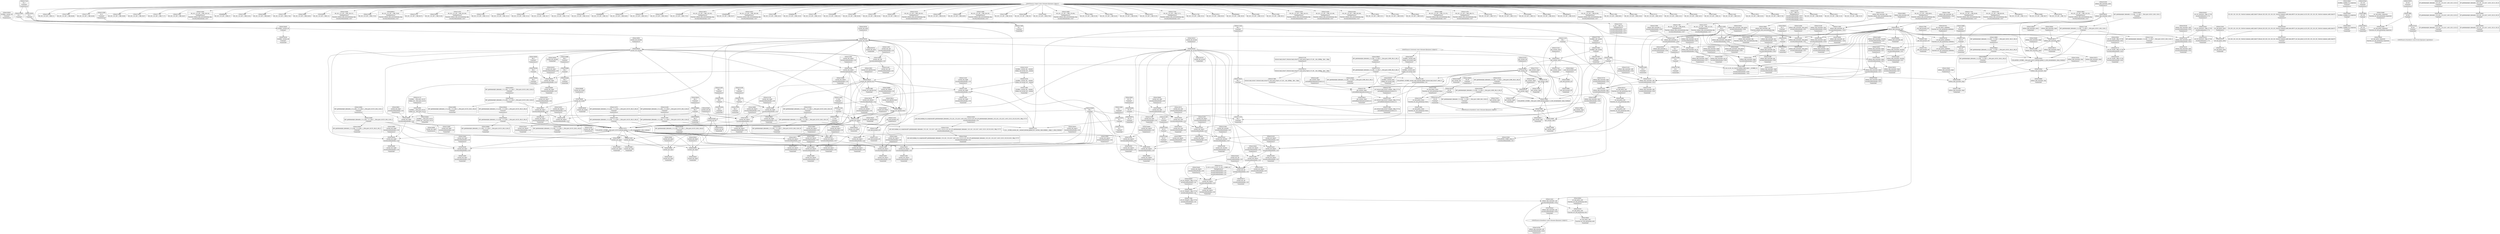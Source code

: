 digraph {
	CE0x415e330 [shape=record,shape=Mrecord,label="{CE0x415e330|current_sid:_tmp17|security/selinux/hooks.c,218|*SummSource*}"]
	CE0x413f0e0 [shape=record,shape=Mrecord,label="{CE0x413f0e0|i32_78|*Constant*|*SummSource*}"]
	CE0x412f020 [shape=record,shape=Mrecord,label="{CE0x412f020|80:_i32,_112:_i8*,_:_CRE_18,19_}"]
	CE0x413b9b0 [shape=record,shape=Mrecord,label="{CE0x413b9b0|i64*_getelementptr_inbounds_(_11_x_i64_,_11_x_i64_*___llvm_gcov_ctr125,_i64_0,_i64_0)|*Constant*|*SummSink*}"]
	CE0x4158ec0 [shape=record,shape=Mrecord,label="{CE0x4158ec0|current_sid:_tmp2}"]
	CE0x41123e0 [shape=record,shape=Mrecord,label="{CE0x41123e0|current_sid:_tmp8|security/selinux/hooks.c,218|*SummSink*}"]
	CE0x4119890 [shape=record,shape=Mrecord,label="{CE0x4119890|get_current:_tmp1|*SummSource*}"]
	CE0x4126590 [shape=record,shape=Mrecord,label="{CE0x4126590|80:_i32,_112:_i8*,_:_CRE_57,58_}"]
	CE0x4122760 [shape=record,shape=Mrecord,label="{CE0x4122760|selinux_shm_associate:_sid2|security/selinux/hooks.c,5332|*SummSink*}"]
	CE0x413df60 [shape=record,shape=Mrecord,label="{CE0x413df60|_call_void_mcount()_#3|*SummSink*}"]
	CE0x4124160 [shape=record,shape=Mrecord,label="{CE0x4124160|i64*_getelementptr_inbounds_(_11_x_i64_,_11_x_i64_*___llvm_gcov_ctr125,_i64_0,_i64_6)|*Constant*|*SummSource*}"]
	CE0x41231b0 [shape=record,shape=Mrecord,label="{CE0x41231b0|4:_i32,_:_CRE_0,2_|*MultipleSource*|security/selinux/hooks.c,5327|security/selinux/hooks.c,5327|security/selinux/hooks.c,5332}"]
	CE0x413cc90 [shape=record,shape=Mrecord,label="{CE0x413cc90|current_sid:_call|security/selinux/hooks.c,218|*SummSink*}"]
	CE0x4129210 [shape=record,shape=Mrecord,label="{CE0x4129210|current_sid:_do.end|*SummSource*}"]
	CE0x414fde0 [shape=record,shape=Mrecord,label="{CE0x414fde0|GLOBAL:_lockdep_rcu_suspicious|*Constant*|*SummSource*}"]
	CE0x413cf60 [shape=record,shape=Mrecord,label="{CE0x413cf60|current_sid:_tobool|security/selinux/hooks.c,218|*SummSource*}"]
	CE0x412bc80 [shape=record,shape=Mrecord,label="{CE0x412bc80|80:_i32,_112:_i8*,_:_CRE_65,66_}"]
	CE0x41085a0 [shape=record,shape=Mrecord,label="{CE0x41085a0|current_sid:_do.body}"]
	CE0x41224e0 [shape=record,shape=Mrecord,label="{CE0x41224e0|selinux_shm_associate:_ipc_id|security/selinux/hooks.c,5330|*SummSource*}"]
	CE0x412aae0 [shape=record,shape=Mrecord,label="{CE0x412aae0|selinux_shm_associate:_security|security/selinux/hooks.c,5327|*SummSink*}"]
	CE0x4170830 [shape=record,shape=Mrecord,label="{CE0x4170830|get_current:_tmp2|*SummSink*}"]
	CE0x4109570 [shape=record,shape=Mrecord,label="{CE0x4109570|selinux_shm_associate:_bb}"]
	CE0x4128720 [shape=record,shape=Mrecord,label="{CE0x4128720|current_sid:_do.end|*SummSink*}"]
	CE0x4119220 [shape=record,shape=Mrecord,label="{CE0x4119220|80:_i32,_112:_i8*,_:_CRE_15,16_}"]
	CE0x415fde0 [shape=record,shape=Mrecord,label="{CE0x415fde0|current_sid:_tmp15|security/selinux/hooks.c,218|*SummSource*}"]
	CE0x4132980 [shape=record,shape=Mrecord,label="{CE0x4132980|selinux_shm_associate:_key|security/selinux/hooks.c,5330}"]
	CE0x412c880 [shape=record,shape=Mrecord,label="{CE0x412c880|80:_i32,_112:_i8*,_:_CRE_31,32_}"]
	CE0x4105a50 [shape=record,shape=Mrecord,label="{CE0x4105a50|_ret_i32_%retval.0,_!dbg_!27728|security/selinux/avc.c,775|*SummSource*}"]
	CE0x4117970 [shape=record,shape=Mrecord,label="{CE0x4117970|80:_i32,_112:_i8*,_:_CRE_88,92_|*MultipleSource*|Function::selinux_shm_associate&Arg::shp::|security/selinux/hooks.c,5327}"]
	CE0x412ad00 [shape=record,shape=Mrecord,label="{CE0x412ad00|selinux_shm_associate:_security|security/selinux/hooks.c,5327|*SummSource*}"]
	CE0x41209e0 [shape=record,shape=Mrecord,label="{CE0x41209e0|current_sid:_tmp13|security/selinux/hooks.c,218|*SummSink*}"]
	CE0x4117740 [shape=record,shape=Mrecord,label="{CE0x4117740|80:_i32,_112:_i8*,_:_CRE_84,88_|*MultipleSource*|Function::selinux_shm_associate&Arg::shp::|security/selinux/hooks.c,5327}"]
	CE0x4140b30 [shape=record,shape=Mrecord,label="{CE0x4140b30|current_sid:_tmp4|security/selinux/hooks.c,218}"]
	CE0x410c9a0 [shape=record,shape=Mrecord,label="{CE0x410c9a0|current_sid:_bb}"]
	"CONST[source:1(input),value:2(dynamic)][purpose:{object}]"
	CE0x412a560 [shape=record,shape=Mrecord,label="{CE0x412a560|selinux_shm_associate:_shm_perm|security/selinux/hooks.c,5327|*SummSource*}"]
	CE0x4105510 [shape=record,shape=Mrecord,label="{CE0x4105510|i32_(i32,_i32,_i16,_i32,_%struct.common_audit_data*)*_bitcast_(i32_(i32,_i32,_i16,_i32,_%struct.common_audit_data.495*)*_avc_has_perm_to_i32_(i32,_i32,_i16,_i32,_%struct.common_audit_data*)*)|*Constant*|*SummSource*}"]
	CE0x415df00 [shape=record,shape=Mrecord,label="{CE0x415df00|i64*_getelementptr_inbounds_(_11_x_i64_,_11_x_i64_*___llvm_gcov_ctr125,_i64_0,_i64_9)|*Constant*|*SummSink*}"]
	CE0x41143d0 [shape=record,shape=Mrecord,label="{CE0x41143d0|i32_0|*Constant*}"]
	CE0x41212e0 [shape=record,shape=Mrecord,label="{CE0x41212e0|i1_true|*Constant*}"]
	CE0x411eb00 [shape=record,shape=Mrecord,label="{CE0x411eb00|selinux_shm_associate:_shm_perm|security/selinux/hooks.c,5327|*SummSink*}"]
	CE0x411cfc0 [shape=record,shape=Mrecord,label="{CE0x411cfc0|80:_i32,_112:_i8*,_:_CRE_96,100_|*MultipleSource*|Function::selinux_shm_associate&Arg::shp::|security/selinux/hooks.c,5327}"]
	CE0x41094a0 [shape=record,shape=Mrecord,label="{CE0x41094a0|selinux_shm_associate:_call|security/selinux/hooks.c,5325|*SummSink*}"]
	CE0x4155400 [shape=record,shape=Mrecord,label="{CE0x4155400|get_current:_bb|*SummSink*}"]
	CE0x411c850 [shape=record,shape=Mrecord,label="{CE0x411c850|current_sid:_call|security/selinux/hooks.c,218|*SummSource*}"]
	CE0x3a09130 [shape=record,shape=Mrecord,label="{CE0x3a09130|80:_i32,_112:_i8*,_:_CRE_11,12_}"]
	CE0x4117090 [shape=record,shape=Mrecord,label="{CE0x4117090|selinux_shm_associate:_tmp1|*SummSink*}"]
	CE0x414fe50 [shape=record,shape=Mrecord,label="{CE0x414fe50|GLOBAL:_lockdep_rcu_suspicious|*Constant*|*SummSink*}"]
	CE0x4111410 [shape=record,shape=Mrecord,label="{CE0x4111410|i64_1|*Constant*}"]
	CE0x413d1d0 [shape=record,shape=Mrecord,label="{CE0x413d1d0|i64_2|*Constant*}"]
	CE0x4152ac0 [shape=record,shape=Mrecord,label="{CE0x4152ac0|current_sid:_tmp22|security/selinux/hooks.c,218}"]
	CE0x41238d0 [shape=record,shape=Mrecord,label="{CE0x41238d0|selinux_shm_associate:_tmp7|security/selinux/hooks.c,5332|*SummSink*}"]
	CE0x4131940 [shape=record,shape=Mrecord,label="{CE0x4131940|selinux_shm_associate:_tmp5|security/selinux/hooks.c,5327}"]
	CE0x4126070 [shape=record,shape=Mrecord,label="{CE0x4126070|selinux_shm_associate:_tmp2}"]
	CE0x4152050 [shape=record,shape=Mrecord,label="{CE0x4152050|i32_22|*Constant*}"]
	CE0x410bb30 [shape=record,shape=Mrecord,label="{CE0x410bb30|i64*_getelementptr_inbounds_(_2_x_i64_,_2_x_i64_*___llvm_gcov_ctr312,_i64_0,_i64_0)|*Constant*|*SummSink*}"]
	CE0x411dea0 [shape=record,shape=Mrecord,label="{CE0x411dea0|current_sid:_tmp7|security/selinux/hooks.c,218|*SummSource*}"]
	CE0x41577b0 [shape=record,shape=Mrecord,label="{CE0x41577b0|_ret_%struct.task_struct*_%tmp4,_!dbg_!27714|./arch/x86/include/asm/current.h,14|*SummSource*}"]
	CE0x4126460 [shape=record,shape=Mrecord,label="{CE0x4126460|80:_i32,_112:_i8*,_:_CRE_56,57_}"]
	CE0x4129740 [shape=record,shape=Mrecord,label="{CE0x4129740|80:_i32,_112:_i8*,_:_CRE_7,8_}"]
	CE0x411c3a0 [shape=record,shape=Mrecord,label="{CE0x411c3a0|_call_void_mcount()_#3}"]
	CE0x413fec0 [shape=record,shape=Mrecord,label="{CE0x413fec0|current_sid:_tmp10|security/selinux/hooks.c,218|*SummSink*}"]
	CE0x411d6c0 [shape=record,shape=Mrecord,label="{CE0x411d6c0|80:_i32,_112:_i8*,_:_CRE_120,128_|*MultipleSource*|Function::selinux_shm_associate&Arg::shp::|security/selinux/hooks.c,5327}"]
	CE0x412ba80 [shape=record,shape=Mrecord,label="{CE0x412ba80|selinux_shm_associate:_shm_perm1|security/selinux/hooks.c,5330|*SummSink*}"]
	CE0x41232c0 [shape=record,shape=Mrecord,label="{CE0x41232c0|4:_i32,_:_CRE_4,8_|*MultipleSource*|security/selinux/hooks.c,5327|security/selinux/hooks.c,5327|security/selinux/hooks.c,5332}"]
	CE0x4158240 [shape=record,shape=Mrecord,label="{CE0x4158240|current_sid:_tmp3}"]
	CE0x4155240 [shape=record,shape=Mrecord,label="{CE0x4155240|get_current:_bb}"]
	CE0x41253c0 [shape=record,shape=Mrecord,label="{CE0x41253c0|_call_void_lockdep_rcu_suspicious(i8*_getelementptr_inbounds_(_25_x_i8_,_25_x_i8_*_.str3,_i32_0,_i32_0),_i32_218,_i8*_getelementptr_inbounds_(_45_x_i8_,_45_x_i8_*_.str12,_i32_0,_i32_0))_#10,_!dbg_!27727|security/selinux/hooks.c,218}"]
	CE0x4125110 [shape=record,shape=Mrecord,label="{CE0x4125110|i8_1|*Constant*|*SummSink*}"]
	CE0x412b650 [shape=record,shape=Mrecord,label="{CE0x412b650|i16_28|*Constant*|*SummSource*}"]
	CE0x411ebe0 [shape=record,shape=Mrecord,label="{CE0x411ebe0|80:_i32,_112:_i8*,_:_CRE_0,1_}"]
	CE0x4122a70 [shape=record,shape=Mrecord,label="{CE0x4122a70|selinux_shm_associate:_sid2|security/selinux/hooks.c,5332}"]
	CE0x4152f60 [shape=record,shape=Mrecord,label="{CE0x4152f60|current_sid:_tmp23|security/selinux/hooks.c,218}"]
	CE0x4112120 [shape=record,shape=Mrecord,label="{CE0x4112120|0:_i8,_:_GCMR_current_sid.__warned_internal_global_i8_0,_section_.data.unlikely_,_align_1:_elem_0:default:}"]
	CE0x412bfe0 [shape=record,shape=Mrecord,label="{CE0x412bfe0|80:_i32,_112:_i8*,_:_CRE_68,69_}"]
	CE0x41254a0 [shape=record,shape=Mrecord,label="{CE0x41254a0|_call_void_lockdep_rcu_suspicious(i8*_getelementptr_inbounds_(_25_x_i8_,_25_x_i8_*_.str3,_i32_0,_i32_0),_i32_218,_i8*_getelementptr_inbounds_(_45_x_i8_,_45_x_i8_*_.str12,_i32_0,_i32_0))_#10,_!dbg_!27727|security/selinux/hooks.c,218|*SummSink*}"]
	CE0x4112c20 [shape=record,shape=Mrecord,label="{CE0x4112c20|80:_i32,_112:_i8*,_:_CRE_48,49_}"]
	CE0x4115eb0 [shape=record,shape=Mrecord,label="{CE0x4115eb0|80:_i32,_112:_i8*,_:_CRE_59,60_}"]
	CE0x412a0c0 [shape=record,shape=Mrecord,label="{CE0x412a0c0|80:_i32,_112:_i8*,_:_CRE_36,37_}"]
	CE0x41172f0 [shape=record,shape=Mrecord,label="{CE0x41172f0|80:_i32,_112:_i8*,_:_CRE_71,72_}"]
	CE0x410efc0 [shape=record,shape=Mrecord,label="{CE0x410efc0|selinux_shm_associate:_tmp4|security/selinux/hooks.c,5327}"]
	CE0x413dea0 [shape=record,shape=Mrecord,label="{CE0x413dea0|_call_void_mcount()_#3|*SummSource*}"]
	CE0x41129c0 [shape=record,shape=Mrecord,label="{CE0x41129c0|80:_i32,_112:_i8*,_:_CRE_46,47_}"]
	CE0x4156d60 [shape=record,shape=Mrecord,label="{CE0x4156d60|current_sid:_tmp|*SummSink*}"]
	CE0x4117420 [shape=record,shape=Mrecord,label="{CE0x4117420|i32_10|*Constant*}"]
	CE0x411a0e0 [shape=record,shape=Mrecord,label="{CE0x411a0e0|80:_i32,_112:_i8*,_:_CRE_136,144_|*MultipleSource*|Function::selinux_shm_associate&Arg::shp::|security/selinux/hooks.c,5327}"]
	CE0x415ecf0 [shape=record,shape=Mrecord,label="{CE0x415ecf0|current_sid:_tmp19|security/selinux/hooks.c,218}"]
	CE0x608ba10 [shape=record,shape=Mrecord,label="{CE0x608ba10|80:_i32,_112:_i8*,_:_CRE_6,7_}"]
	CE0x410b730 [shape=record,shape=Mrecord,label="{CE0x410b730|current_sid:_entry|*SummSink*}"]
	CE0x410f180 [shape=record,shape=Mrecord,label="{CE0x410f180|selinux_shm_associate:_u|security/selinux/hooks.c,5330|*SummSink*}"]
	CE0x410fd50 [shape=record,shape=Mrecord,label="{CE0x410fd50|avc_has_perm:_ssid|Function::avc_has_perm&Arg::ssid::|*SummSource*}"]
	CE0x413ddd0 [shape=record,shape=Mrecord,label="{CE0x413ddd0|_call_void_mcount()_#3}"]
	CE0x4123140 [shape=record,shape=Mrecord,label="{CE0x4123140|selinux_shm_associate:_call3|security/selinux/hooks.c,5332}"]
	CE0x411c520 [shape=record,shape=Mrecord,label="{CE0x411c520|_call_void_mcount()_#3|*SummSink*}"]
	CE0x4132880 [shape=record,shape=Mrecord,label="{CE0x4132880|selinux_shm_associate:_shm_perm1|security/selinux/hooks.c,5330}"]
	CE0x4125430 [shape=record,shape=Mrecord,label="{CE0x4125430|_call_void_lockdep_rcu_suspicious(i8*_getelementptr_inbounds_(_25_x_i8_,_25_x_i8_*_.str3,_i32_0,_i32_0),_i32_218,_i8*_getelementptr_inbounds_(_45_x_i8_,_45_x_i8_*_.str12,_i32_0,_i32_0))_#10,_!dbg_!27727|security/selinux/hooks.c,218|*SummSource*}"]
	CE0x415fb50 [shape=record,shape=Mrecord,label="{CE0x415fb50|current_sid:_tmp20|security/selinux/hooks.c,218|*SummSink*}"]
	CE0x412a4f0 [shape=record,shape=Mrecord,label="{CE0x412a4f0|selinux_shm_associate:_shm_perm|security/selinux/hooks.c,5327}"]
	CE0x415f2e0 [shape=record,shape=Mrecord,label="{CE0x415f2e0|i64*_getelementptr_inbounds_(_11_x_i64_,_11_x_i64_*___llvm_gcov_ctr125,_i64_0,_i64_10)|*Constant*|*SummSink*}"]
	CE0x41a0da0 [shape=record,shape=Mrecord,label="{CE0x41a0da0|i64*_getelementptr_inbounds_(_2_x_i64_,_2_x_i64_*___llvm_gcov_ctr98,_i64_0,_i64_1)|*Constant*|*SummSink*}"]
	CE0x411fc20 [shape=record,shape=Mrecord,label="{CE0x411fc20|avc_has_perm:_tclass|Function::avc_has_perm&Arg::tclass::}"]
	CE0x410b8b0 [shape=record,shape=Mrecord,label="{CE0x410b8b0|_ret_i32_%tmp24,_!dbg_!27742|security/selinux/hooks.c,220}"]
	CE0x411bff0 [shape=record,shape=Mrecord,label="{CE0x411bff0|current_sid:_land.lhs.true|*SummSink*}"]
	CE0x4151890 [shape=record,shape=Mrecord,label="{CE0x4151890|get_current:_tmp3|*SummSource*}"]
	CE0x41280e0 [shape=record,shape=Mrecord,label="{CE0x41280e0|selinux_shm_associate:_tmp2|*SummSource*}"]
	CE0x412cf60 [shape=record,shape=Mrecord,label="{CE0x412cf60|80:_i32,_112:_i8*,_:_CRE_53,54_}"]
	CE0x4126850 [shape=record,shape=Mrecord,label="{CE0x4126850|selinux_shm_associate:_bb|*SummSource*}"]
	CE0x412bd80 [shape=record,shape=Mrecord,label="{CE0x412bd80|80:_i32,_112:_i8*,_:_CRE_66,67_}"]
	CE0x4122060 [shape=record,shape=Mrecord,label="{CE0x4122060|selinux_shm_associate:_u|security/selinux/hooks.c,5330|*SummSource*}"]
	CE0x414ffe0 [shape=record,shape=Mrecord,label="{CE0x414ffe0|i32_218|*Constant*}"]
	CE0x412baf0 [shape=record,shape=Mrecord,label="{CE0x412baf0|0:_i8,_8:_i32,_24:_%struct.selinux_audit_data*,_:_SCMRE_0,1_|*MultipleSource*|security/selinux/hooks.c,5329|security/selinux/hooks.c, 5324}"]
	CE0x4120340 [shape=record,shape=Mrecord,label="{CE0x4120340|_ret_i32_%retval.0,_!dbg_!27728|security/selinux/avc.c,775}"]
	CE0x4112af0 [shape=record,shape=Mrecord,label="{CE0x4112af0|80:_i32,_112:_i8*,_:_CRE_47,48_}"]
	CE0x41188e0 [shape=record,shape=Mrecord,label="{CE0x41188e0|80:_i32,_112:_i8*,_:_CRE_38,39_}"]
	CE0x415e630 [shape=record,shape=Mrecord,label="{CE0x415e630|current_sid:_tmp19|security/selinux/hooks.c,218|*SummSource*}"]
	CE0x4170750 [shape=record,shape=Mrecord,label="{CE0x4170750|get_current:_tmp2}"]
	CE0x4128910 [shape=record,shape=Mrecord,label="{CE0x4128910|current_sid:_land.lhs.true2|*SummSource*}"]
	CE0x4132780 [shape=record,shape=Mrecord,label="{CE0x4132780|i8_4|*Constant*|*SummSink*}"]
	CE0x41304b0 [shape=record,shape=Mrecord,label="{CE0x41304b0|current_sid:_tmp1}"]
	CE0x4130330 [shape=record,shape=Mrecord,label="{CE0x4130330|current_sid:_entry|*SummSource*}"]
	CE0x4113200 [shape=record,shape=Mrecord,label="{CE0x4113200|current_sid:_tmp}"]
	CE0x413abb0 [shape=record,shape=Mrecord,label="{CE0x413abb0|current_sid:_tmp16|security/selinux/hooks.c,218}"]
	CE0x41530e0 [shape=record,shape=Mrecord,label="{CE0x41530e0|current_sid:_tmp23|security/selinux/hooks.c,218|*SummSource*}"]
	CE0x4126000 [shape=record,shape=Mrecord,label="{CE0x4126000|selinux_shm_associate:_ad|security/selinux/hooks.c, 5324|*SummSink*}"]
	CE0x54ebf50 [shape=record,shape=Mrecord,label="{CE0x54ebf50|80:_i32,_112:_i8*,_:_CRE_2,3_}"]
	CE0x413bd90 [shape=record,shape=Mrecord,label="{CE0x413bd90|current_sid:_tobool1|security/selinux/hooks.c,218|*SummSource*}"]
	CE0x41132e0 [shape=record,shape=Mrecord,label="{CE0x41132e0|current_sid:_tmp|*SummSource*}"]
	CE0x411d2d0 [shape=record,shape=Mrecord,label="{CE0x411d2d0|80:_i32,_112:_i8*,_:_CRE_104,112_|*MultipleSource*|Function::selinux_shm_associate&Arg::shp::|security/selinux/hooks.c,5327}"]
	CE0x4111ed0 [shape=record,shape=Mrecord,label="{CE0x4111ed0|current_sid:_tmp8|security/selinux/hooks.c,218}"]
	CE0x4118840 [shape=record,shape=Mrecord,label="{CE0x4118840|80:_i32,_112:_i8*,_:_CRE_37,38_}"]
	CE0x412ab50 [shape=record,shape=Mrecord,label="{CE0x412ab50|i32_10|*Constant*|*SummSink*}"]
	CE0x3a090c0 [shape=record,shape=Mrecord,label="{CE0x3a090c0|80:_i32,_112:_i8*,_:_CRE_76,80_|*MultipleSource*|Function::selinux_shm_associate&Arg::shp::|security/selinux/hooks.c,5327}"]
	CE0x410af10 [shape=record,shape=Mrecord,label="{CE0x410af10|GLOBAL:_current_task|Global_var:current_task|*SummSource*}"]
	CE0x412c110 [shape=record,shape=Mrecord,label="{CE0x412c110|80:_i32,_112:_i8*,_:_CRE_69,70_}"]
	CE0x4126330 [shape=record,shape=Mrecord,label="{CE0x4126330|80:_i32,_112:_i8*,_:_CRE_55,56_}"]
	CE0x413bc50 [shape=record,shape=Mrecord,label="{CE0x413bc50|current_sid:_tobool1|security/selinux/hooks.c,218}"]
	CE0x415f230 [shape=record,shape=Mrecord,label="{CE0x415f230|i64*_getelementptr_inbounds_(_11_x_i64_,_11_x_i64_*___llvm_gcov_ctr125,_i64_0,_i64_10)|*Constant*|*SummSource*}"]
	CE0x412a9b0 [shape=record,shape=Mrecord,label="{CE0x412a9b0|i32_10|*Constant*|*SummSource*}"]
	CE0x411ff90 [shape=record,shape=Mrecord,label="{CE0x411ff90|i32_64|*Constant*}"]
	CE0x412d8a0 [shape=record,shape=Mrecord,label="{CE0x412d8a0|selinux_shm_associate:_shp|Function::selinux_shm_associate&Arg::shp::}"]
	CE0x411d470 [shape=record,shape=Mrecord,label="{CE0x411d470|80:_i32,_112:_i8*,_:_CRE_112,120_|*MultipleSource*|Function::selinux_shm_associate&Arg::shp::|security/selinux/hooks.c,5327}"]
	CE0x415dd70 [shape=record,shape=Mrecord,label="{CE0x415dd70|i64*_getelementptr_inbounds_(_11_x_i64_,_11_x_i64_*___llvm_gcov_ctr125,_i64_0,_i64_9)|*Constant*|*SummSource*}"]
	CE0x415e3a0 [shape=record,shape=Mrecord,label="{CE0x415e3a0|current_sid:_tmp17|security/selinux/hooks.c,218|*SummSink*}"]
	CE0x4119420 [shape=record,shape=Mrecord,label="{CE0x4119420|i64_1|*Constant*}"]
	CE0x411af70 [shape=record,shape=Mrecord,label="{CE0x411af70|80:_i32,_112:_i8*,_:_CRE_192,200_|*MultipleSource*|Function::selinux_shm_associate&Arg::shp::|security/selinux/hooks.c,5327}"]
	CE0x41115d0 [shape=record,shape=Mrecord,label="{CE0x41115d0|80:_i32,_112:_i8*,_:_CRE_21,22_}"]
	CE0x41083f0 [shape=record,shape=Mrecord,label="{CE0x41083f0|current_sid:_if.end}"]
	CE0x4151c90 [shape=record,shape=Mrecord,label="{CE0x4151c90|COLLAPSED:_GCMRE_current_task_external_global_%struct.task_struct*:_elem_0::|security/selinux/hooks.c,218}"]
	CE0x415e7d0 [shape=record,shape=Mrecord,label="{CE0x415e7d0|current_sid:_tmp18|security/selinux/hooks.c,218}"]
	CE0x413c6d0 [shape=record,shape=Mrecord,label="{CE0x413c6d0|current_sid:_tmp9|security/selinux/hooks.c,218}"]
	CE0x4140d00 [shape=record,shape=Mrecord,label="{CE0x4140d00|current_sid:_tmp4|security/selinux/hooks.c,218|*SummSink*}"]
	CE0x4120f40 [shape=record,shape=Mrecord,label="{CE0x4120f40|current_sid:_tmp14|security/selinux/hooks.c,218|*SummSource*}"]
	CE0x4119160 [shape=record,shape=Mrecord,label="{CE0x4119160|80:_i32,_112:_i8*,_:_CRE_14,15_}"]
	CE0x4119000 [shape=record,shape=Mrecord,label="{CE0x4119000|get_current:_tmp1|*SummSink*}"]
	CE0x4130880 [shape=record,shape=Mrecord,label="{CE0x4130880|selinux_shm_associate:_tmp|*SummSink*}"]
	CE0x4123be0 [shape=record,shape=Mrecord,label="{CE0x4123be0|current_sid:_tmp12|security/selinux/hooks.c,218|*SummSource*}"]
	CE0x410df50 [shape=record,shape=Mrecord,label="{CE0x410df50|current_sid:_tmp5|security/selinux/hooks.c,218}"]
	CE0x4132910 [shape=record,shape=Mrecord,label="{CE0x4132910|selinux_shm_associate:_shm_perm1|security/selinux/hooks.c,5330|*SummSource*}"]
	"CONST[source:0(mediator),value:2(dynamic)][purpose:{object}]"
	CE0x411b820 [shape=record,shape=Mrecord,label="{CE0x411b820|selinux_shm_associate:_entry|*SummSink*}"]
	CE0x4119320 [shape=record,shape=Mrecord,label="{CE0x4119320|COLLAPSED:_GCMRE___llvm_gcov_ctr312_internal_global_2_x_i64_zeroinitializer:_elem_0:default:}"]
	CE0x41926e0 [shape=record,shape=Mrecord,label="{CE0x41926e0|i64*_getelementptr_inbounds_(_2_x_i64_,_2_x_i64_*___llvm_gcov_ctr98,_i64_0,_i64_0)|*Constant*}"]
	CE0x412d7b0 [shape=record,shape=Mrecord,label="{CE0x412d7b0|selinux_shm_associate:_call|security/selinux/hooks.c,5325|*SummSource*}"]
	CE0x4105fe0 [shape=record,shape=Mrecord,label="{CE0x4105fe0|_ret_i32_%call3,_!dbg_!27729|security/selinux/hooks.c,5332|*SummSource*}"]
	CE0x4108260 [shape=record,shape=Mrecord,label="{CE0x4108260|current_sid:_if.then|*SummSource*}"]
	CE0x412ad70 [shape=record,shape=Mrecord,label="{CE0x412ad70|selinux_shm_associate:_security|security/selinux/hooks.c,5327}"]
	CE0x410f1f0 [shape=record,shape=Mrecord,label="{CE0x410f1f0|i32_3|*Constant*}"]
	CE0x4128a20 [shape=record,shape=Mrecord,label="{CE0x4128a20|current_sid:_land.lhs.true2|*SummSink*}"]
	CE0x413c7d0 [shape=record,shape=Mrecord,label="{CE0x413c7d0|current_sid:_tmp9|security/selinux/hooks.c,218|*SummSource*}"]
	CE0x4159700 [shape=record,shape=Mrecord,label="{CE0x4159700|current_sid:_bb|*SummSink*}"]
	CE0x41329f0 [shape=record,shape=Mrecord,label="{CE0x41329f0|selinux_shm_associate:_key|security/selinux/hooks.c,5330|*SummSource*}"]
	CE0x4140c30 [shape=record,shape=Mrecord,label="{CE0x4140c30|current_sid:_tmp4|security/selinux/hooks.c,218|*SummSource*}"]
	CE0x411e400 [shape=record,shape=Mrecord,label="{CE0x411e400|80:_i32,_112:_i8*,_:_CRE_13,14_}"]
	CE0x4117160 [shape=record,shape=Mrecord,label="{CE0x4117160|i64*_getelementptr_inbounds_(_2_x_i64_,_2_x_i64_*___llvm_gcov_ctr312,_i64_0,_i64_1)|*Constant*}"]
	CE0x411fd00 [shape=record,shape=Mrecord,label="{CE0x411fd00|avc_has_perm:_tclass|Function::avc_has_perm&Arg::tclass::|*SummSink*}"]
	CE0x4121870 [shape=record,shape=Mrecord,label="{CE0x4121870|i64*_getelementptr_inbounds_(_11_x_i64_,_11_x_i64_*___llvm_gcov_ctr125,_i64_0,_i64_8)|*Constant*|*SummSource*}"]
	CE0x414fb60 [shape=record,shape=Mrecord,label="{CE0x414fb60|i8*_getelementptr_inbounds_(_25_x_i8_,_25_x_i8_*_.str3,_i32_0,_i32_0)|*Constant*|*SummSink*}"]
	CE0x414f880 [shape=record,shape=Mrecord,label="{CE0x414f880|i8*_getelementptr_inbounds_(_25_x_i8_,_25_x_i8_*_.str3,_i32_0,_i32_0)|*Constant*}"]
	CE0x4151950 [shape=record,shape=Mrecord,label="{CE0x4151950|get_current:_tmp3|*SummSink*}"]
	"CONST[source:0(mediator),value:2(dynamic)][purpose:{subject}]"
	CE0x412edf0 [shape=record,shape=Mrecord,label="{CE0x412edf0|80:_i32,_112:_i8*,_:_CRE_16,17_}"]
	CE0x411c410 [shape=record,shape=Mrecord,label="{CE0x411c410|_call_void_mcount()_#3|*SummSource*}"]
	CE0x41260e0 [shape=record,shape=Mrecord,label="{CE0x41260e0|i64*_getelementptr_inbounds_(_2_x_i64_,_2_x_i64_*___llvm_gcov_ctr312,_i64_0,_i64_1)|*Constant*|*SummSource*}"]
	CE0x410b100 [shape=record,shape=Mrecord,label="{CE0x410b100|GLOBAL:_current_task|Global_var:current_task|*SummSink*}"]
	CE0x415efe0 [shape=record,shape=Mrecord,label="{CE0x415efe0|i64*_getelementptr_inbounds_(_11_x_i64_,_11_x_i64_*___llvm_gcov_ctr125,_i64_0,_i64_10)|*Constant*}"]
	CE0x4137600 [shape=record,shape=Mrecord,label="{CE0x4137600|GLOBAL:_get_current|*Constant*}"]
	CE0x412e420 [shape=record,shape=Mrecord,label="{CE0x412e420|i32_(i32,_i32,_i16,_i32,_%struct.common_audit_data*)*_bitcast_(i32_(i32,_i32,_i16,_i32,_%struct.common_audit_data.495*)*_avc_has_perm_to_i32_(i32,_i32,_i16,_i32,_%struct.common_audit_data*)*)|*Constant*|*SummSink*}"]
	CE0x413e150 [shape=record,shape=Mrecord,label="{CE0x413e150|current_sid:_sid|security/selinux/hooks.c,220}"]
	CE0x4117bd0 [shape=record,shape=Mrecord,label="{CE0x4117bd0|_ret_i32_%tmp24,_!dbg_!27742|security/selinux/hooks.c,220|*SummSink*}"]
	CE0x4105de0 [shape=record,shape=Mrecord,label="{CE0x4105de0|current_sid:_bb|*SummSource*}"]
	CE0x4120480 [shape=record,shape=Mrecord,label="{CE0x4120480|avc_has_perm:_requested|Function::avc_has_perm&Arg::requested::|*SummSource*}"]
	CE0x410b950 [shape=record,shape=Mrecord,label="{CE0x410b950|_ret_i32_%tmp24,_!dbg_!27742|security/selinux/hooks.c,220|*SummSource*}"]
	CE0x414fcb0 [shape=record,shape=Mrecord,label="{CE0x414fcb0|GLOBAL:_lockdep_rcu_suspicious|*Constant*}"]
	CE0x412ef30 [shape=record,shape=Mrecord,label="{CE0x412ef30|80:_i32,_112:_i8*,_:_CRE_17,18_}"]
	CE0x412b7c0 [shape=record,shape=Mrecord,label="{CE0x412b7c0|i16_28|*Constant*|*SummSink*}"]
	CE0x4124fa0 [shape=record,shape=Mrecord,label="{CE0x4124fa0|i8_1|*Constant*|*SummSource*}"]
	CE0x411e000 [shape=record,shape=Mrecord,label="{CE0x411e000|current_sid:_tmp7|security/selinux/hooks.c,218|*SummSink*}"]
	CE0x412ce30 [shape=record,shape=Mrecord,label="{CE0x412ce30|80:_i32,_112:_i8*,_:_CRE_52,53_}"]
	CE0x4137360 [shape=record,shape=Mrecord,label="{CE0x4137360|current_sid:_call4|security/selinux/hooks.c,218|*SummSink*}"]
	CE0x410b2d0 [shape=record,shape=Mrecord,label="{CE0x410b2d0|i64*_getelementptr_inbounds_(_11_x_i64_,_11_x_i64_*___llvm_gcov_ctr125,_i64_0,_i64_0)|*Constant*}"]
	CE0x413d300 [shape=record,shape=Mrecord,label="{CE0x413d300|i64_2|*Constant*|*SummSource*}"]
	CE0x412b380 [shape=record,shape=Mrecord,label="{CE0x412b380|avc_has_perm:_tsid|Function::avc_has_perm&Arg::tsid::|*SummSink*}"]
	CE0x4133460 [shape=record,shape=Mrecord,label="{CE0x4133460|current_sid:_tobool|security/selinux/hooks.c,218|*SummSink*}"]
	CE0x4119530 [shape=record,shape=Mrecord,label="{CE0x4119530|selinux_shm_associate:_tmp|*SummSource*}"]
	CE0x4140f90 [shape=record,shape=Mrecord,label="{CE0x4140f90|GLOBAL:___llvm_gcov_ctr125|Global_var:__llvm_gcov_ctr125}"]
	CE0x411cbc0 [shape=record,shape=Mrecord,label="{CE0x411cbc0|selinux_shm_associate:_call|security/selinux/hooks.c,5325}"]
	CE0x4170090 [shape=record,shape=Mrecord,label="{CE0x4170090|COLLAPSED:_GCMRE___llvm_gcov_ctr98_internal_global_2_x_i64_zeroinitializer:_elem_0:default:}"]
	CE0x608b920 [shape=record,shape=Mrecord,label="{CE0x608b920|80:_i32,_112:_i8*,_:_CRE_5,6_}"]
	CE0x41175f0 [shape=record,shape=Mrecord,label="{CE0x41175f0|80:_i32,_112:_i8*,_:_CRE_80,84_|*MultipleSource*|Function::selinux_shm_associate&Arg::shp::|security/selinux/hooks.c,5327}"]
	CE0x415df70 [shape=record,shape=Mrecord,label="{CE0x415df70|current_sid:_tmp17|security/selinux/hooks.c,218}"]
	CE0x41303d0 [shape=record,shape=Mrecord,label="{CE0x41303d0|i64*_getelementptr_inbounds_(_11_x_i64_,_11_x_i64_*___llvm_gcov_ctr125,_i64_0,_i64_1)|*Constant*|*SummSink*}"]
	CE0x413f270 [shape=record,shape=Mrecord,label="{CE0x413f270|current_sid:_sid|security/selinux/hooks.c,220|*SummSink*}"]
	CE0x413ce90 [shape=record,shape=Mrecord,label="{CE0x413ce90|current_sid:_tobool|security/selinux/hooks.c,218}"]
	CE0x413c280 [shape=record,shape=Mrecord,label="{CE0x413c280|i64_4|*Constant*|*SummSource*}"]
	CE0x411cd80 [shape=record,shape=Mrecord,label="{CE0x411cd80|selinux_shm_associate:_tmp3}"]
	CE0x4116470 [shape=record,shape=Mrecord,label="{CE0x4116470|80:_i32,_112:_i8*,_:_CRE_64,65_}"]
	CE0x411fc90 [shape=record,shape=Mrecord,label="{CE0x411fc90|avc_has_perm:_tclass|Function::avc_has_perm&Arg::tclass::|*SummSource*}"]
	CE0x412b010 [shape=record,shape=Mrecord,label="{CE0x412b010|selinux_shm_associate:_tmp4|security/selinux/hooks.c,5327|*SummSink*}"]
	CE0x4137780 [shape=record,shape=Mrecord,label="{CE0x4137780|GLOBAL:_get_current|*Constant*|*SummSource*}"]
	CE0x41122e0 [shape=record,shape=Mrecord,label="{CE0x41122e0|current_sid:_tmp8|security/selinux/hooks.c,218|*SummSource*}"]
	CE0x41582e0 [shape=record,shape=Mrecord,label="{CE0x41582e0|current_sid:_tmp3|*SummSource*}"]
	CE0x41058c0 [shape=record,shape=Mrecord,label="{CE0x41058c0|avc_has_perm:_auditdata|Function::avc_has_perm&Arg::auditdata::|*SummSink*}"]
	CE0x4130160 [shape=record,shape=Mrecord,label="{CE0x4130160|GLOBAL:_current_sid|*Constant*|*SummSink*}"]
	CE0x41525f0 [shape=record,shape=Mrecord,label="{CE0x41525f0|current_sid:_security|security/selinux/hooks.c,218|*SummSink*}"]
	CE0x412b0e0 [shape=record,shape=Mrecord,label="{CE0x412b0e0|avc_has_perm:_requested|Function::avc_has_perm&Arg::requested::|*SummSink*}"]
	CE0x415f6e0 [shape=record,shape=Mrecord,label="{CE0x415f6e0|current_sid:_tmp20|security/selinux/hooks.c,218|*SummSource*}"]
	CE0x4121ef0 [shape=record,shape=Mrecord,label="{CE0x4121ef0|selinux_shm_associate:_u|security/selinux/hooks.c,5330}"]
	CE0x412c790 [shape=record,shape=Mrecord,label="{CE0x412c790|80:_i32,_112:_i8*,_:_CRE_30,31_}"]
	CE0x4152580 [shape=record,shape=Mrecord,label="{CE0x4152580|current_sid:_security|security/selinux/hooks.c,218|*SummSource*}"]
	CE0x41523b0 [shape=record,shape=Mrecord,label="{CE0x41523b0|i32_22|*Constant*|*SummSink*}"]
	CE0x4158fa0 [shape=record,shape=Mrecord,label="{CE0x4158fa0|current_sid:_call|security/selinux/hooks.c,218}"]
	CE0x415eac0 [shape=record,shape=Mrecord,label="{CE0x415eac0|current_sid:_tmp18|security/selinux/hooks.c,218|*SummSink*}"]
	CE0x412aea0 [shape=record,shape=Mrecord,label="{CE0x412aea0|selinux_shm_associate:_type|security/selinux/hooks.c,5329|*SummSink*}"]
	CE0x4118a10 [shape=record,shape=Mrecord,label="{CE0x4118a10|80:_i32,_112:_i8*,_:_CRE_39,40_}"]
	CE0x4150800 [shape=record,shape=Mrecord,label="{CE0x4150800|i8*_getelementptr_inbounds_(_45_x_i8_,_45_x_i8_*_.str12,_i32_0,_i32_0)|*Constant*}"]
	CE0x4152d30 [shape=record,shape=Mrecord,label="{CE0x4152d30|current_sid:_tmp22|security/selinux/hooks.c,218|*SummSink*}"]
	CE0x412b210 [shape=record,shape=Mrecord,label="{CE0x412b210|avc_has_perm:_tsid|Function::avc_has_perm&Arg::tsid::|*SummSource*}"]
	CE0x600a8f0 [shape=record,shape=Mrecord,label="{CE0x600a8f0|80:_i32,_112:_i8*,_:_CRE_27,28_}"]
	CE0x41291a0 [shape=record,shape=Mrecord,label="{CE0x41291a0|current_sid:_do.end}"]
	CE0x4120900 [shape=record,shape=Mrecord,label="{CE0x4120900|current_sid:_tmp13|security/selinux/hooks.c,218}"]
	CE0x411d870 [shape=record,shape=Mrecord,label="{CE0x411d870|80:_i32,_112:_i8*,_:_CRE_128,136_|*MultipleSource*|Function::selinux_shm_associate&Arg::shp::|security/selinux/hooks.c,5327}"]
	CE0x4157d60 [shape=record,shape=Mrecord,label="{CE0x4157d60|%struct.task_struct*_(%struct.task_struct**)*_asm_movq_%gs:$_1:P_,$0_,_r,im,_dirflag_,_fpsr_,_flags_|*SummSink*}"]
	CE0x600a800 [shape=record,shape=Mrecord,label="{CE0x600a800|80:_i32,_112:_i8*,_:_CRE_26,27_}"]
	CE0x413eed0 [shape=record,shape=Mrecord,label="{CE0x413eed0|i32_78|*Constant*}"]
	CE0x4111330 [shape=record,shape=Mrecord,label="{CE0x4111330|i64_1|*Constant*|*SummSink*}"]
	CE0x4118730 [shape=record,shape=Mrecord,label="{CE0x4118730|i64*_getelementptr_inbounds_(_2_x_i64_,_2_x_i64_*___llvm_gcov_ctr98,_i64_0,_i64_1)|*Constant*}"]
	CE0x411a610 [shape=record,shape=Mrecord,label="{CE0x411a610|80:_i32,_112:_i8*,_:_CRE_160,168_|*MultipleSource*|Function::selinux_shm_associate&Arg::shp::|security/selinux/hooks.c,5327}"]
	CE0x41201e0 [shape=record,shape=Mrecord,label="{CE0x41201e0|i32_64|*Constant*|*SummSink*}"]
	CE0x4123d50 [shape=record,shape=Mrecord,label="{CE0x4123d50|current_sid:_tmp12|security/selinux/hooks.c,218|*SummSink*}"]
	CE0x410f5c0 [shape=record,shape=Mrecord,label="{CE0x410f5c0|i32_3|*Constant*|*SummSink*}"]
	CE0x412da30 [shape=record,shape=Mrecord,label="{CE0x412da30|GLOBAL:_current_sid|*Constant*}"]
	CE0x4105240 [shape=record,shape=Mrecord,label="{CE0x4105240|selinux_shm_associate:_call3|security/selinux/hooks.c,5332|*SummSource*}"]
	CE0x4156f80 [shape=record,shape=Mrecord,label="{CE0x4156f80|current_sid:_tmp6|security/selinux/hooks.c,218|*SummSource*}"]
	CE0x410c450 [shape=record,shape=Mrecord,label="{CE0x410c450|_ret_i32_%call3,_!dbg_!27729|security/selinux/hooks.c,5332|*SummSink*}"]
	CE0x415bb00 [shape=record,shape=Mrecord,label="{CE0x415bb00|current_sid:_call4|security/selinux/hooks.c,218|*SummSource*}"]
	CE0x411f680 [shape=record,shape=Mrecord,label="{CE0x411f680|80:_i32,_112:_i8*,_:_CRE_42,43_}"]
	CE0x41702a0 [shape=record,shape=Mrecord,label="{CE0x41702a0|i64*_getelementptr_inbounds_(_2_x_i64_,_2_x_i64_*___llvm_gcov_ctr98,_i64_0,_i64_0)|*Constant*|*SummSink*}"]
	CE0x4124bf0 [shape=record,shape=Mrecord,label="{CE0x4124bf0|current_sid:_tmp16|security/selinux/hooks.c,218|*SummSink*}"]
	CE0x41583a0 [shape=record,shape=Mrecord,label="{CE0x41583a0|current_sid:_tmp3|*SummSink*}"]
	CE0x413f410 [shape=record,shape=Mrecord,label="{CE0x413f410|current_sid:_cred|security/selinux/hooks.c,218|*SummSink*}"]
	CE0x600a710 [shape=record,shape=Mrecord,label="{CE0x600a710|80:_i32,_112:_i8*,_:_CRE_25,26_}"]
	CE0x41a1ad0 [shape=record,shape=Mrecord,label="{CE0x41a1ad0|get_current:_tmp4|./arch/x86/include/asm/current.h,14|*SummSource*}"]
	CE0x410dbd0 [shape=record,shape=Mrecord,label="{CE0x410dbd0|i64_0|*Constant*}"]
	CE0x410f440 [shape=record,shape=Mrecord,label="{CE0x410f440|i32_3|*Constant*|*SummSource*}"]
	CE0x41534d0 [shape=record,shape=Mrecord,label="{CE0x41534d0|i32_1|*Constant*}"]
	"CONST[source:2(external),value:2(dynamic)][purpose:{subject}]"
	CE0x41195a0 [shape=record,shape=Mrecord,label="{CE0x41195a0|selinux_shm_associate:_tmp}"]
	CE0x41116c0 [shape=record,shape=Mrecord,label="{CE0x41116c0|80:_i32,_112:_i8*,_:_CRE_22,23_}"]
	CE0x3a08fd0 [shape=record,shape=Mrecord,label="{CE0x3a08fd0|80:_i32,_112:_i8*,_:_CRE_9,10_}"]
	CE0x413bec0 [shape=record,shape=Mrecord,label="{CE0x413bec0|current_sid:_tobool1|security/selinux/hooks.c,218|*SummSink*}"]
	CE0x411bf20 [shape=record,shape=Mrecord,label="{CE0x411bf20|current_sid:_land.lhs.true|*SummSource*}"]
	CE0x41266c0 [shape=record,shape=Mrecord,label="{CE0x41266c0|80:_i32,_112:_i8*,_:_CRE_58,59_}"]
	CE0x410c080 [shape=record,shape=Mrecord,label="{CE0x410c080|selinux_shm_associate:_tmp1}"]
	CE0x4127dc0 [shape=record,shape=Mrecord,label="{CE0x4127dc0|i64*_getelementptr_inbounds_(_2_x_i64_,_2_x_i64_*___llvm_gcov_ctr312,_i64_0,_i64_1)|*Constant*|*SummSink*}"]
	CE0x41203b0 [shape=record,shape=Mrecord,label="{CE0x41203b0|avc_has_perm:_requested|Function::avc_has_perm&Arg::requested::}"]
	CE0x415dc00 [shape=record,shape=Mrecord,label="{CE0x415dc00|i64*_getelementptr_inbounds_(_11_x_i64_,_11_x_i64_*___llvm_gcov_ctr125,_i64_0,_i64_9)|*Constant*}"]
	CE0x411f7b0 [shape=record,shape=Mrecord,label="{CE0x411f7b0|80:_i32,_112:_i8*,_:_CRE_43,44_}"]
	CE0x411eb70 [shape=record,shape=Mrecord,label="{CE0x411eb70|80:_i32,_112:_i8*,_:_CRE_1,2_}"]
	CE0x4120710 [shape=record,shape=Mrecord,label="{CE0x4120710|_ret_i32_%call3,_!dbg_!27729|security/selinux/hooks.c,5332}"]
	CE0x413d3e0 [shape=record,shape=Mrecord,label="{CE0x413d3e0|i64_2|*Constant*|*SummSink*}"]
	CE0x41284d0 [shape=record,shape=Mrecord,label="{CE0x41284d0|selinux_shm_associate:_tmp3|*SummSource*}"]
	CE0x4140120 [shape=record,shape=Mrecord,label="{CE0x4140120|current_sid:_tmp11|security/selinux/hooks.c,218}"]
	CE0x4109660 [shape=record,shape=Mrecord,label="{CE0x4109660|selinux_shm_associate:_bb|*SummSink*}"]
	CE0x410bba0 [shape=record,shape=Mrecord,label="{CE0x410bba0|i64*_getelementptr_inbounds_(_2_x_i64_,_2_x_i64_*___llvm_gcov_ctr312,_i64_0,_i64_0)|*Constant*}"]
	CE0x4119490 [shape=record,shape=Mrecord,label="{CE0x4119490|get_current:_tmp1}"]
	CE0x410dfc0 [shape=record,shape=Mrecord,label="{CE0x410dfc0|current_sid:_tmp5|security/selinux/hooks.c,218|*SummSource*}"]
	CE0x4150610 [shape=record,shape=Mrecord,label="{CE0x4150610|i32_218|*Constant*|*SummSink*}"]
	CE0x4123a60 [shape=record,shape=Mrecord,label="{CE0x4123a60|current_sid:_tmp12|security/selinux/hooks.c,218}"]
	CE0x411d130 [shape=record,shape=Mrecord,label="{CE0x411d130|80:_i32,_112:_i8*,_:_CRE_100,102_|*MultipleSource*|Function::selinux_shm_associate&Arg::shp::|security/selinux/hooks.c,5327}"]
	CE0x412ec20 [shape=record,shape=Mrecord,label="{CE0x412ec20|selinux_shm_associate:_call3|security/selinux/hooks.c,5332|*SummSink*}"]
	CE0x413ba20 [shape=record,shape=Mrecord,label="{CE0x413ba20|current_sid:_land.lhs.true}"]
	CE0x413c630 [shape=record,shape=Mrecord,label="{CE0x413c630|i64_5|*Constant*|*SummSink*}"]
	CE0x41160e0 [shape=record,shape=Mrecord,label="{CE0x41160e0|80:_i32,_112:_i8*,_:_CRE_61,62_}"]
	CE0x41053e0 [shape=record,shape=Mrecord,label="{CE0x41053e0|i32_(i32,_i32,_i16,_i32,_%struct.common_audit_data*)*_bitcast_(i32_(i32,_i32,_i16,_i32,_%struct.common_audit_data.495*)*_avc_has_perm_to_i32_(i32,_i32,_i16,_i32,_%struct.common_audit_data*)*)|*Constant*}"]
	CE0x4154ea0 [shape=record,shape=Mrecord,label="{CE0x4154ea0|current_sid:_tmp24|security/selinux/hooks.c,220|*SummSource*}"]
	CE0x4140250 [shape=record,shape=Mrecord,label="{CE0x4140250|current_sid:_tmp11|security/selinux/hooks.c,218|*SummSource*}"]
	CE0x410b210 [shape=record,shape=Mrecord,label="{CE0x410b210|%struct.task_struct*_(%struct.task_struct**)*_asm_movq_%gs:$_1:P_,$0_,_r,im,_dirflag_,_fpsr_,_flags_}"]
	CE0x4112d50 [shape=record,shape=Mrecord,label="{CE0x4112d50|80:_i32,_112:_i8*,_:_CRE_49,50_}"]
	CE0x4105c30 [shape=record,shape=Mrecord,label="{CE0x4105c30|_ret_i32_%retval.0,_!dbg_!27728|security/selinux/avc.c,775|*SummSink*}"]
	CE0x411da80 [shape=record,shape=Mrecord,label="{CE0x411da80|current_sid:_tmp5|security/selinux/hooks.c,218|*SummSink*}"]
	CE0x411b0e0 [shape=record,shape=Mrecord,label="{CE0x411b0e0|current_sid:_tmp1|*SummSource*}"]
	CE0x4117b00 [shape=record,shape=Mrecord,label="{CE0x4117b00|selinux_shm_associate:_ad|security/selinux/hooks.c, 5324|*SummSource*}"]
	CE0x4140980 [shape=record,shape=Mrecord,label="{CE0x4140980|i64_3|*Constant*}"]
	CE0x4108460 [shape=record,shape=Mrecord,label="{CE0x4108460|current_sid:_if.end|*SummSource*}"]
	CE0x4121460 [shape=record,shape=Mrecord,label="{CE0x4121460|i1_true|*Constant*|*SummSource*}"]
	CE0x41a0d10 [shape=record,shape=Mrecord,label="{CE0x41a0d10|get_current:_tmp|*SummSink*}"]
	CE0x4156040 [shape=record,shape=Mrecord,label="{CE0x4156040|current_sid:_tmp21|security/selinux/hooks.c,218|*SummSink*}"]
	CE0x413d160 [shape=record,shape=Mrecord,label="{CE0x413d160|i64*_getelementptr_inbounds_(_11_x_i64_,_11_x_i64_*___llvm_gcov_ctr125,_i64_0,_i64_6)|*Constant*|*SummSink*}"]
	CE0x413fc10 [shape=record,shape=Mrecord,label="{CE0x413fc10|current_sid:_tmp10|security/selinux/hooks.c,218}"]
	CE0x4132fc0 [shape=record,shape=Mrecord,label="{CE0x4132fc0|selinux_shm_associate:_tmp6|security/selinux/hooks.c,5330|*SummSource*}"]
	CE0x411ad90 [shape=record,shape=Mrecord,label="{CE0x411ad90|80:_i32,_112:_i8*,_:_CRE_184,192_|*MultipleSource*|Function::selinux_shm_associate&Arg::shp::|security/selinux/hooks.c,5327}"]
	CE0x4129df0 [shape=record,shape=Mrecord,label="{CE0x4129df0|80:_i32,_112:_i8*,_:_CRE_33,34_}"]
	CE0x4155030 [shape=record,shape=Mrecord,label="{CE0x4155030|current_sid:_tmp24|security/selinux/hooks.c,220|*SummSink*}"]
	CE0x4124aa0 [shape=record,shape=Mrecord,label="{CE0x4124aa0|current_sid:_tmp16|security/selinux/hooks.c,218|*SummSource*}"]
	CE0x4129800 [shape=record,shape=Mrecord,label="{CE0x4129800|80:_i32,_112:_i8*,_:_CRE_8,9_}"]
	CE0x412beb0 [shape=record,shape=Mrecord,label="{CE0x412beb0|80:_i32,_112:_i8*,_:_CRE_67,68_}"]
	CE0x413f370 [shape=record,shape=Mrecord,label="{CE0x413f370|current_sid:_cred|security/selinux/hooks.c,218|*SummSource*}"]
	CE0x41164e0 [shape=record,shape=Mrecord,label="{CE0x41164e0|selinux_shm_associate:_tmp1|*SummSource*}"]
	CE0x411abb0 [shape=record,shape=Mrecord,label="{CE0x411abb0|80:_i32,_112:_i8*,_:_CRE_176,184_|*MultipleSource*|Function::selinux_shm_associate&Arg::shp::|security/selinux/hooks.c,5327}"]
	CE0x4129fd0 [shape=record,shape=Mrecord,label="{CE0x4129fd0|80:_i32,_112:_i8*,_:_CRE_35,36_}"]
	CE0x4121bc0 [shape=record,shape=Mrecord,label="{CE0x4121bc0|avc_has_perm:_entry|*SummSource*}"]
	CE0x4158f30 [shape=record,shape=Mrecord,label="{CE0x4158f30|current_sid:_tmp2|*SummSource*}"]
	CE0x4152c30 [shape=record,shape=Mrecord,label="{CE0x4152c30|current_sid:_tmp22|security/selinux/hooks.c,218|*SummSource*}"]
	CE0x4109c00 [shape=record,shape=Mrecord,label="{CE0x4109c00|selinux_shm_associate:_entry}"]
	CE0x4128840 [shape=record,shape=Mrecord,label="{CE0x4128840|current_sid:_land.lhs.true2}"]
	CE0x4127fc0 [shape=record,shape=Mrecord,label="{CE0x4127fc0|_call_void_mcount()_#3|*SummSink*}"]
	CE0x41508c0 [shape=record,shape=Mrecord,label="{CE0x41508c0|i8*_getelementptr_inbounds_(_45_x_i8_,_45_x_i8_*_.str12,_i32_0,_i32_0)|*Constant*|*SummSource*}"]
	CE0x41210b0 [shape=record,shape=Mrecord,label="{CE0x41210b0|current_sid:_tmp14|security/selinux/hooks.c,218|*SummSink*}"]
	CE0x41225f0 [shape=record,shape=Mrecord,label="{CE0x41225f0|selinux_shm_associate:_ipc_id|security/selinux/hooks.c,5330|*SummSink*}"]
	CE0x4120970 [shape=record,shape=Mrecord,label="{CE0x4120970|current_sid:_tmp13|security/selinux/hooks.c,218|*SummSource*}"]
	CE0x411f8e0 [shape=record,shape=Mrecord,label="{CE0x411f8e0|80:_i32,_112:_i8*,_:_CRE_44,45_}"]
	CE0x4152180 [shape=record,shape=Mrecord,label="{CE0x4152180|i32_22|*Constant*|*SummSource*}"]
	CE0x410e290 [shape=record,shape=Mrecord,label="{CE0x410e290|current_sid:_tmp7|security/selinux/hooks.c,218}"]
	CE0x41403c0 [shape=record,shape=Mrecord,label="{CE0x41403c0|current_sid:_tmp11|security/selinux/hooks.c,218|*SummSink*}"]
	CE0x4116340 [shape=record,shape=Mrecord,label="{CE0x4116340|80:_i32,_112:_i8*,_:_CRE_63,64_}"]
	CE0x415e950 [shape=record,shape=Mrecord,label="{CE0x415e950|current_sid:_tmp18|security/selinux/hooks.c,218|*SummSource*}"]
	CE0x4121de0 [shape=record,shape=Mrecord,label="{CE0x4121de0|selinux_shm_associate:_ipc_id|security/selinux/hooks.c,5330}"]
	CE0x415f350 [shape=record,shape=Mrecord,label="{CE0x415f350|current_sid:_tmp19|security/selinux/hooks.c,218|*SummSink*}"]
	CE0x4158060 [shape=record,shape=Mrecord,label="{CE0x4158060|current_sid:_tmp2|*SummSink*}"]
	CE0x4155320 [shape=record,shape=Mrecord,label="{CE0x4155320|get_current:_bb|*SummSource*}"]
	CE0x4157850 [shape=record,shape=Mrecord,label="{CE0x4157850|_ret_%struct.task_struct*_%tmp4,_!dbg_!27714|./arch/x86/include/asm/current.h,14}"]
	CE0x412c970 [shape=record,shape=Mrecord,label="{CE0x412c970|80:_i32,_112:_i8*,_:_CRE_32,33_}"]
	CE0x4130290 [shape=record,shape=Mrecord,label="{CE0x4130290|current_sid:_entry}"]
	"CONST[source:0(mediator),value:0(static)][purpose:{operation}]"
	CE0x413bb40 [shape=record,shape=Mrecord,label="{CE0x413bb40|i64*_getelementptr_inbounds_(_2_x_i64_,_2_x_i64_*___llvm_gcov_ctr98,_i64_0,_i64_1)|*Constant*|*SummSource*}"]
	CE0x413c560 [shape=record,shape=Mrecord,label="{CE0x413c560|i64_5|*Constant*|*SummSource*}"]
	CE0x4151dc0 [shape=record,shape=Mrecord,label="{CE0x4151dc0|current_sid:_tmp21|security/selinux/hooks.c,218}"]
	CE0x4127a20 [shape=record,shape=Mrecord,label="{CE0x4127a20|i32_1|*Constant*|*SummSource*}"]
	CE0x41409f0 [shape=record,shape=Mrecord,label="{CE0x41409f0|i64_3|*Constant*|*SummSource*}"]
	CE0x4124e20 [shape=record,shape=Mrecord,label="{CE0x4124e20|i8_1|*Constant*}"]
	CE0x41217b0 [shape=record,shape=Mrecord,label="{CE0x41217b0|i64*_getelementptr_inbounds_(_11_x_i64_,_11_x_i64_*___llvm_gcov_ctr125,_i64_0,_i64_8)|*Constant*}"]
	CE0x4105740 [shape=record,shape=Mrecord,label="{CE0x4105740|avc_has_perm:_auditdata|Function::avc_has_perm&Arg::auditdata::|*SummSource*}"]
	CE0x4117550 [shape=record,shape=Mrecord,label="{CE0x4117550|80:_i32,_112:_i8*,_:_CRE_72,73_|*MultipleSource*|Function::selinux_shm_associate&Arg::shp::|security/selinux/hooks.c,5327}"]
	CE0x410f7c0 [shape=record,shape=Mrecord,label="{CE0x410f7c0|avc_has_perm:_entry}"]
	CE0x410dab0 [shape=record,shape=Mrecord,label="{CE0x410dab0|GLOBAL:___llvm_gcov_ctr125|Global_var:__llvm_gcov_ctr125|*SummSink*}"]
	CE0x413f070 [shape=record,shape=Mrecord,label="{CE0x413f070|i32_78|*Constant*|*SummSink*}"]
	CE0x415b9d0 [shape=record,shape=Mrecord,label="{CE0x415b9d0|current_sid:_call4|security/selinux/hooks.c,218}"]
	CE0x41117b0 [shape=record,shape=Mrecord,label="{CE0x41117b0|80:_i32,_112:_i8*,_:_CRE_23,24_}"]
	CE0x4120070 [shape=record,shape=Mrecord,label="{CE0x4120070|i32_64|*Constant*|*SummSource*}"]
	CE0x4156e50 [shape=record,shape=Mrecord,label="{CE0x4156e50|current_sid:_tmp6|security/selinux/hooks.c,218}"]
	CE0x41113a0 [shape=record,shape=Mrecord,label="{CE0x41113a0|i64_1|*Constant*|*SummSource*}"]
	CE0x410c290 [shape=record,shape=Mrecord,label="{CE0x410c290|selinux_shm_associate:_entry|*SummSource*}"]
	CE0x416c070 [shape=record,shape=Mrecord,label="{CE0x416c070|get_current:_tmp3}"]
	CE0x4111d00 [shape=record,shape=Mrecord,label="{CE0x4111d00|selinux_shm_associate:_ad|security/selinux/hooks.c, 5324}"]
	CE0x4133690 [shape=record,shape=Mrecord,label="{CE0x4133690|i32_0|*Constant*}"]
	CE0x4116210 [shape=record,shape=Mrecord,label="{CE0x4116210|80:_i32,_112:_i8*,_:_CRE_62,63_}"]
	CE0x600a9e0 [shape=record,shape=Mrecord,label="{CE0x600a9e0|80:_i32,_112:_i8*,_:_CRE_28,29_}"]
	CE0x4114590 [shape=record,shape=Mrecord,label="{CE0x4114590|i32_0|*Constant*|*SummSource*}"]
	CE0x4131ff0 [shape=record,shape=Mrecord,label="{CE0x4131ff0|selinux_shm_associate:_type|security/selinux/hooks.c,5329}"]
	CE0x4154d10 [shape=record,shape=Mrecord,label="{CE0x4154d10|current_sid:_tmp24|security/selinux/hooks.c,220}"]
	CE0x41502a0 [shape=record,shape=Mrecord,label="{CE0x41502a0|i32_218|*Constant*|*SummSource*}"]
	CE0x4108500 [shape=record,shape=Mrecord,label="{CE0x4108500|current_sid:_if.end|*SummSink*}"]
	CE0x413f200 [shape=record,shape=Mrecord,label="{CE0x413f200|current_sid:_cred|security/selinux/hooks.c,218}"]
	CE0x412e520 [shape=record,shape=Mrecord,label="{CE0x412e520|avc_has_perm:_ssid|Function::avc_has_perm&Arg::ssid::}"]
	CE0x412cd00 [shape=record,shape=Mrecord,label="{CE0x412cd00|80:_i32,_112:_i8*,_:_CRE_51,52_}"]
	CE0x4151f20 [shape=record,shape=Mrecord,label="{CE0x4151f20|current_sid:_tmp21|security/selinux/hooks.c,218|*SummSource*}"]
	CE0x4132190 [shape=record,shape=Mrecord,label="{CE0x4132190|selinux_shm_associate:_type|security/selinux/hooks.c,5329|*SummSource*}"]
	CE0x4137950 [shape=record,shape=Mrecord,label="{CE0x4137950|GLOBAL:_get_current|*Constant*|*SummSink*}"]
	CE0x4141110 [shape=record,shape=Mrecord,label="{CE0x4141110|GLOBAL:___llvm_gcov_ctr125|Global_var:__llvm_gcov_ctr125|*SummSource*}"]
	CE0x41325f0 [shape=record,shape=Mrecord,label="{CE0x41325f0|i8_4|*Constant*|*SummSource*}"]
	CE0x412cb80 [shape=record,shape=Mrecord,label="{CE0x412cb80|80:_i32,_112:_i8*,_:_CRE_50,51_}"]
	CE0x412e710 [shape=record,shape=Mrecord,label="{CE0x412e710|avc_has_perm:_entry|*SummSink*}"]
	CE0x413fd90 [shape=record,shape=Mrecord,label="{CE0x413fd90|current_sid:_tmp10|security/selinux/hooks.c,218|*SummSource*}"]
	CE0x412e980 [shape=record,shape=Mrecord,label="{CE0x412e980|avc_has_perm:_tsid|Function::avc_has_perm&Arg::tsid::}"]
	CE0x411a250 [shape=record,shape=Mrecord,label="{CE0x411a250|80:_i32,_112:_i8*,_:_CRE_144,152_|*MultipleSource*|Function::selinux_shm_associate&Arg::shp::|security/selinux/hooks.c,5327}"]
	CE0x413e710 [shape=record,shape=Mrecord,label="{CE0x413e710|0:_i32,_4:_i32,_8:_i32,_12:_i32,_:_CMRE_4,8_|*MultipleSource*|security/selinux/hooks.c,218|security/selinux/hooks.c,218|security/selinux/hooks.c,220}"]
	CE0x4131a00 [shape=record,shape=Mrecord,label="{CE0x4131a00|selinux_shm_associate:_tmp5|security/selinux/hooks.c,5327|*SummSource*}"]
	CE0x41707c0 [shape=record,shape=Mrecord,label="{CE0x41707c0|get_current:_tmp2|*SummSource*}"]
	CE0x411a430 [shape=record,shape=Mrecord,label="{CE0x411a430|80:_i32,_112:_i8*,_:_CRE_152,160_|*MultipleSource*|Function::selinux_shm_associate&Arg::shp::|security/selinux/hooks.c,5327}"]
	CE0x412a7d0 [shape=record,shape=Mrecord,label="{CE0x412a7d0|80:_i32,_112:_i8*,_:_CRE_200,208_|*MultipleSource*|Function::selinux_shm_associate&Arg::shp::|security/selinux/hooks.c,5327}"]
	CE0x57c6b40 [shape=record,shape=Mrecord,label="{CE0x57c6b40|80:_i32,_112:_i8*,_:_CRE_10,11_}"]
	CE0x4132460 [shape=record,shape=Mrecord,label="{CE0x4132460|i8_4|*Constant*}"]
	CE0x4129030 [shape=record,shape=Mrecord,label="{CE0x4129030|current_sid:_do.body|*SummSink*}"]
	CE0x4116640 [shape=record,shape=Mrecord,label="{CE0x4116640|i64*_getelementptr_inbounds_(_11_x_i64_,_11_x_i64_*___llvm_gcov_ctr125,_i64_0,_i64_1)|*Constant*|*SummSource*}"]
	CE0x412c6a0 [shape=record,shape=Mrecord,label="{CE0x412c6a0|80:_i32,_112:_i8*,_:_CRE_29,30_}"]
	CE0x4150930 [shape=record,shape=Mrecord,label="{CE0x4150930|i8*_getelementptr_inbounds_(_45_x_i8_,_45_x_i8_*_.str12,_i32_0,_i32_0)|*Constant*|*SummSink*}"]
	CE0x4131ba0 [shape=record,shape=Mrecord,label="{CE0x4131ba0|selinux_shm_associate:_tmp5|security/selinux/hooks.c,5327|*SummSink*}"]
	CE0x4128e00 [shape=record,shape=Mrecord,label="{CE0x4128e00|selinux_shm_associate:_shp|Function::selinux_shm_associate&Arg::shp::|*SummSink*}"]
	CE0x4129ee0 [shape=record,shape=Mrecord,label="{CE0x4129ee0|80:_i32,_112:_i8*,_:_CRE_34,35_}"]
	CE0x41575a0 [shape=record,shape=Mrecord,label="{CE0x41575a0|get_current:_entry|*SummSink*}"]
	CE0x411a9d0 [shape=record,shape=Mrecord,label="{CE0x411a9d0|80:_i32,_112:_i8*,_:_CRE_172,176_|*MultipleSource*|Function::selinux_shm_associate&Arg::shp::|security/selinux/hooks.c,5327}"]
	CE0x41524c0 [shape=record,shape=Mrecord,label="{CE0x41524c0|current_sid:_security|security/selinux/hooks.c,218}"]
	CE0x411a7f0 [shape=record,shape=Mrecord,label="{CE0x411a7f0|80:_i32,_112:_i8*,_:_CRE_168,172_|*MultipleSource*|Function::selinux_shm_associate&Arg::shp::|security/selinux/hooks.c,5327}"]
	CE0x412c240 [shape=record,shape=Mrecord,label="{CE0x412c240|80:_i32,_112:_i8*,_:_CRE_70,71_}"]
	CE0x4157c50 [shape=record,shape=Mrecord,label="{CE0x4157c50|%struct.task_struct*_(%struct.task_struct**)*_asm_movq_%gs:$_1:P_,$0_,_r,im,_dirflag_,_fpsr_,_flags_|*SummSource*}"]
	CE0x411b2e0 [shape=record,shape=Mrecord,label="{CE0x411b2e0|current_sid:_tmp1|*SummSink*}"]
	CE0x4123720 [shape=record,shape=Mrecord,label="{CE0x4123720|selinux_shm_associate:_tmp7|security/selinux/hooks.c,5332|*SummSource*}"]
	CE0x4128f20 [shape=record,shape=Mrecord,label="{CE0x4128f20|current_sid:_do.body|*SummSource*}"]
	CE0x4123430 [shape=record,shape=Mrecord,label="{CE0x4123430|selinux_shm_associate:_tmp7|security/selinux/hooks.c,5332}"]
	CE0x4116550 [shape=record,shape=Mrecord,label="{CE0x4116550|i32_1|*Constant*}"]
	CE0x4108350 [shape=record,shape=Mrecord,label="{CE0x4108350|current_sid:_if.then|*SummSink*}"]
	CE0x41532b0 [shape=record,shape=Mrecord,label="{CE0x41532b0|current_sid:_tmp23|security/selinux/hooks.c,218|*SummSink*}"]
	CE0x411e310 [shape=record,shape=Mrecord,label="{CE0x411e310|80:_i32,_112:_i8*,_:_CRE_12,13_}"]
	CE0x4120780 [shape=record,shape=Mrecord,label="{CE0x4120780|avc_has_perm:_auditdata|Function::avc_has_perm&Arg::auditdata::}"]
	CE0x413c3f0 [shape=record,shape=Mrecord,label="{CE0x413c3f0|i64_4|*Constant*|*SummSink*}"]
	CE0x41574c0 [shape=record,shape=Mrecord,label="{CE0x41574c0|get_current:_entry|*SummSource*}"]
	CE0x412b520 [shape=record,shape=Mrecord,label="{CE0x412b520|i16_28|*Constant*}"]
	CE0x4127a90 [shape=record,shape=Mrecord,label="{CE0x4127a90|i32_1|*Constant*|*SummSink*}"]
	CE0x4123fe0 [shape=record,shape=Mrecord,label="{CE0x4123fe0|i64*_getelementptr_inbounds_(_11_x_i64_,_11_x_i64_*___llvm_gcov_ctr125,_i64_0,_i64_6)|*Constant*}"]
	CE0x414fad0 [shape=record,shape=Mrecord,label="{CE0x414fad0|i8*_getelementptr_inbounds_(_25_x_i8_,_25_x_i8_*_.str3,_i32_0,_i32_0)|*Constant*|*SummSource*}"]
	CE0x4157960 [shape=record,shape=Mrecord,label="{CE0x4157960|_ret_%struct.task_struct*_%tmp4,_!dbg_!27714|./arch/x86/include/asm/current.h,14|*SummSink*}"]
	CE0x54ebdd0 [shape=record,shape=Mrecord,label="{CE0x54ebdd0|80:_i32,_112:_i8*,_:_CRE_3,4_}"]
	CE0x4128570 [shape=record,shape=Mrecord,label="{CE0x4128570|selinux_shm_associate:_tmp3|*SummSink*}"]
	CE0x411e230 [shape=record,shape=Mrecord,label="{CE0x411e230|GLOBAL:_current_sid.__warned|Global_var:current_sid.__warned}"]
	CE0x4118b40 [shape=record,shape=Mrecord,label="{CE0x4118b40|80:_i32,_112:_i8*,_:_CRE_40,41_}"]
	CE0x4128070 [shape=record,shape=Mrecord,label="{CE0x4128070|selinux_shm_associate:_tmp2|*SummSink*}"]
	CE0x412e260 [shape=record,shape=Mrecord,label="{CE0x412e260|selinux_shm_associate:_tmp6|security/selinux/hooks.c,5330|*SummSink*}"]
	CE0x413e520 [shape=record,shape=Mrecord,label="{CE0x413e520|i64*_getelementptr_inbounds_(_2_x_i64_,_2_x_i64_*___llvm_gcov_ctr98,_i64_0,_i64_0)|*Constant*|*SummSource*}"]
	CE0x412af10 [shape=record,shape=Mrecord,label="{CE0x412af10|selinux_shm_associate:_tmp4|security/selinux/hooks.c,5327|*SummSource*}"]
	CE0x410dce0 [shape=record,shape=Mrecord,label="{CE0x410dce0|i64_0|*Constant*|*SummSource*}"]
	CE0x600a670 [shape=record,shape=Mrecord,label="{CE0x600a670|80:_i32,_112:_i8*,_:_CRE_24,25_}"]
	CE0x4130050 [shape=record,shape=Mrecord,label="{CE0x4130050|GLOBAL:_current_sid|*Constant*|*SummSource*}"]
	CE0x411ce90 [shape=record,shape=Mrecord,label="{CE0x411ce90|80:_i32,_112:_i8*,_:_CRE_92,96_|*MultipleSource*|Function::selinux_shm_associate&Arg::shp::|security/selinux/hooks.c,5327}"]
	CE0x411b460 [shape=record,shape=Mrecord,label="{CE0x411b460|i64*_getelementptr_inbounds_(_11_x_i64_,_11_x_i64_*___llvm_gcov_ctr125,_i64_0,_i64_1)|*Constant*}"]
	CE0x4115130 [shape=record,shape=Mrecord,label="{CE0x4115130|selinux_shm_associate:_shp|Function::selinux_shm_associate&Arg::shp::|*SummSource*}"]
	CE0x411c130 [shape=record,shape=Mrecord,label="{CE0x411c130|current_sid:_if.then}"]
	CE0x4158a10 [shape=record,shape=Mrecord,label="{CE0x4158a10|get_current:_tmp4|./arch/x86/include/asm/current.h,14|*SummSink*}"]
	CE0x4132f50 [shape=record,shape=Mrecord,label="{CE0x4132f50|selinux_shm_associate:_tmp6|security/selinux/hooks.c,5330}"]
	CE0x4120dc0 [shape=record,shape=Mrecord,label="{CE0x4120dc0|current_sid:_tmp14|security/selinux/hooks.c,218}"]
	CE0x415f3c0 [shape=record,shape=Mrecord,label="{CE0x415f3c0|get_current:_entry}"]
	CE0x4140a90 [shape=record,shape=Mrecord,label="{CE0x4140a90|i64_3|*Constant*|*SummSink*}"]
	CE0x4115fb0 [shape=record,shape=Mrecord,label="{CE0x4115fb0|80:_i32,_112:_i8*,_:_CRE_60,61_}"]
	CE0x4127e60 [shape=record,shape=Mrecord,label="{CE0x4127e60|_call_void_mcount()_#3}"]
	CE0x4122c30 [shape=record,shape=Mrecord,label="{CE0x4122c30|selinux_shm_associate:_sid2|security/selinux/hooks.c,5332|*SummSource*}"]
	CE0x410e0f0 [shape=record,shape=Mrecord,label="{CE0x410e0f0|current_sid:_tmp6|security/selinux/hooks.c,218|*SummSink*}"]
	CE0x41128e0 [shape=record,shape=Mrecord,label="{CE0x41128e0|80:_i32,_112:_i8*,_:_CRE_45,46_}"]
	CE0x4127f00 [shape=record,shape=Mrecord,label="{CE0x4127f00|_call_void_mcount()_#3|*SummSource*}"]
	CE0x415f540 [shape=record,shape=Mrecord,label="{CE0x415f540|current_sid:_tmp20|security/selinux/hooks.c,218}"]
	CE0x412f110 [shape=record,shape=Mrecord,label="{CE0x412f110|80:_i32,_112:_i8*,_:_CRE_19,20_}"]
	CE0x41517f0 [shape=record,shape=Mrecord,label="{CE0x41517f0|get_current:_tmp4|./arch/x86/include/asm/current.h,14}"]
	CE0x411f550 [shape=record,shape=Mrecord,label="{CE0x411f550|80:_i32,_112:_i8*,_:_CRE_41,42_}"]
	CE0x410b3a0 [shape=record,shape=Mrecord,label="{CE0x410b3a0|i64*_getelementptr_inbounds_(_11_x_i64_,_11_x_i64_*___llvm_gcov_ctr125,_i64_0,_i64_0)|*Constant*|*SummSource*}"]
	CE0x411e5c0 [shape=record,shape=Mrecord,label="{CE0x411e5c0|GLOBAL:_current_sid.__warned|Global_var:current_sid.__warned|*SummSource*}"]
	CE0x417e6f0 [shape=record,shape=Mrecord,label="{CE0x417e6f0|get_current:_tmp}"]
	CE0x413a670 [shape=record,shape=Mrecord,label="{CE0x413a670|current_sid:_tmp15|security/selinux/hooks.c,218|*SummSink*}"]
	CE0x415fd70 [shape=record,shape=Mrecord,label="{CE0x415fd70|current_sid:_tmp15|security/selinux/hooks.c,218}"]
	CE0x4152940 [shape=record,shape=Mrecord,label="{CE0x4152940|COLLAPSED:_CMRE:_elem_0::|security/selinux/hooks.c,218}"]
	CE0x4158c00 [shape=record,shape=Mrecord,label="{CE0x4158c00|GLOBAL:_current_task|Global_var:current_task}"]
	CE0x413c4f0 [shape=record,shape=Mrecord,label="{CE0x413c4f0|i64_5|*Constant*}"]
	CE0x4126200 [shape=record,shape=Mrecord,label="{CE0x4126200|80:_i32,_112:_i8*,_:_CRE_54,55_}"]
	CE0x4130440 [shape=record,shape=Mrecord,label="{CE0x4130440|i64_1|*Constant*}"]
	CE0x413e240 [shape=record,shape=Mrecord,label="{CE0x413e240|current_sid:_sid|security/selinux/hooks.c,220|*SummSource*}"]
	CE0x4132df0 [shape=record,shape=Mrecord,label="{CE0x4132df0|selinux_shm_associate:_key|security/selinux/hooks.c,5330|*SummSink*}"]
	CE0x57c6ad0 [shape=record,shape=Mrecord,label="{CE0x57c6ad0|80:_i32,_112:_i8*,_:_CRE_4,5_}"]
	CE0x4120bf0 [shape=record,shape=Mrecord,label="{CE0x4120bf0|i64*_getelementptr_inbounds_(_11_x_i64_,_11_x_i64_*___llvm_gcov_ctr125,_i64_0,_i64_8)|*Constant*|*SummSink*}"]
	CE0x413f940 [shape=record,shape=Mrecord,label="{CE0x413f940|current_sid:_tmp9|security/selinux/hooks.c,218|*SummSink*}"]
	CE0x41215d0 [shape=record,shape=Mrecord,label="{CE0x41215d0|i1_true|*Constant*|*SummSink*}"]
	CE0x41114e0 [shape=record,shape=Mrecord,label="{CE0x41114e0|80:_i32,_112:_i8*,_:_CRE_20,21_}"]
	CE0x411e6f0 [shape=record,shape=Mrecord,label="{CE0x411e6f0|GLOBAL:_current_sid.__warned|Global_var:current_sid.__warned|*SummSink*}"]
	CE0x413c150 [shape=record,shape=Mrecord,label="{CE0x413c150|i64_4|*Constant*}"]
	CE0x4119b80 [shape=record,shape=Mrecord,label="{CE0x4119b80|i64*_getelementptr_inbounds_(_2_x_i64_,_2_x_i64_*___llvm_gcov_ctr312,_i64_0,_i64_0)|*Constant*|*SummSource*}"]
	CE0x4113270 [shape=record,shape=Mrecord,label="{CE0x4113270|COLLAPSED:_GCMRE___llvm_gcov_ctr125_internal_global_11_x_i64_zeroinitializer:_elem_0:default:}"]
	CE0x410de50 [shape=record,shape=Mrecord,label="{CE0x410de50|i64_0|*Constant*|*SummSink*}"]
	CE0x410fde0 [shape=record,shape=Mrecord,label="{CE0x410fde0|avc_has_perm:_ssid|Function::avc_has_perm&Arg::ssid::|*SummSink*}"]
	CE0x4170100 [shape=record,shape=Mrecord,label="{CE0x4170100|get_current:_tmp|*SummSource*}"]
	CE0x412a3f0 [shape=record,shape=Mrecord,label="{CE0x412a3f0|i32_0|*Constant*|*SummSink*}"]
	CE0x413bd90 -> CE0x413bc50
	"CONST[source:1(input),value:2(dynamic)][purpose:{object}]" -> CE0x411af70
	"CONST[source:1(input),value:2(dynamic)][purpose:{object}]" -> CE0x412edf0
	CE0x4105de0 -> CE0x410c9a0
	CE0x41291a0 -> CE0x413f200
	"CONST[source:1(input),value:2(dynamic)][purpose:{object}]" -> CE0x4126590
	CE0x412b210 -> CE0x412e980
	CE0x4132980 -> CE0x4132f50
	CE0x4154d10 -> CE0x4155030
	CE0x4154d10 -> CE0x410b8b0
	CE0x4109570 -> CE0x4119320
	CE0x4133690 -> CE0x413f200
	CE0x4123720 -> CE0x4123430
	"CONST[source:1(input),value:2(dynamic)][purpose:{object}]" -> CE0x57c6ad0
	CE0x4151dc0 -> CE0x41524c0
	CE0x413bc50 -> CE0x413bec0
	CE0x416c070 -> CE0x4170090
	CE0x412b650 -> CE0x412b520
	CE0x4152050 -> CE0x41523b0
	CE0x412e980 -> CE0x412b380
	CE0x4130290 -> CE0x410b730
	CE0x4121460 -> CE0x41212e0
	CE0x4151c90 -> CE0x4152ac0
	CE0x41175f0 -> CE0x4132f50
	CE0x4120900 -> CE0x41209e0
	CE0x4120dc0 -> CE0x4113270
	CE0x4151c90 -> CE0x4151c90
	CE0x411b460 -> CE0x4158ec0
	CE0x41582e0 -> CE0x4158240
	"CONST[source:1(input),value:2(dynamic)][purpose:{object}]" -> CE0x41116c0
	CE0x412da30 -> CE0x4130290
	CE0x4105a50 -> CE0x4120340
	CE0x4132980 -> CE0x4132df0
	CE0x4158240 -> CE0x4113270
	CE0x4127e60 -> CE0x4127fc0
	CE0x41291a0 -> CE0x415b9d0
	"CONST[source:1(input),value:2(dynamic)][purpose:{object}]" -> CE0x411d130
	CE0x414fde0 -> CE0x414fcb0
	CE0x4120780 -> CE0x41058c0
	"CONST[source:1(input),value:2(dynamic)][purpose:{object}]" -> CE0x412ce30
	CE0x4152580 -> CE0x41524c0
	CE0x4155240 -> CE0x413ddd0
	CE0x4158c00 -> CE0x410b100
	CE0x415f6e0 -> CE0x415f540
	CE0x41409f0 -> CE0x4140980
	CE0x415e950 -> CE0x415e7d0
	CE0x411cd80 -> CE0x4128570
	"CONST[source:1(input),value:2(dynamic)][purpose:{object}]" -> CE0x41172f0
	CE0x4117b00 -> CE0x4111d00
	CE0x411dea0 -> CE0x410e290
	"CONST[source:1(input),value:2(dynamic)][purpose:{object}]" -> CE0x411cfc0
	CE0x411bf20 -> CE0x413ba20
	CE0x410c9a0 -> CE0x4158240
	CE0x413f200 -> CE0x4151dc0
	CE0x4111410 -> CE0x410c080
	"CONST[source:2(external),value:2(dynamic)][purpose:{subject}]" -> CE0x410af10
	CE0x4109570 -> CE0x4126070
	CE0x4118730 -> CE0x4170750
	CE0x4113200 -> CE0x4156d60
	CE0x411d470 -> CE0x410efc0
	CE0x4132910 -> CE0x4132880
	CE0x411e230 -> CE0x411e6f0
	CE0x412e520 -> CE0x410fde0
	CE0x410e290 -> CE0x4113270
	CE0x4132880 -> CE0x4132980
	CE0x413c4f0 -> CE0x413c6d0
	CE0x4109570 -> CE0x4121de0
	CE0x413ba20 -> CE0x411c130
	CE0x4117420 -> CE0x412ab50
	CE0x4158f30 -> CE0x4158ec0
	CE0x41926e0 -> CE0x41702a0
	CE0x4113270 -> CE0x415df70
	CE0x410bba0 -> CE0x41195a0
	CE0x4126070 -> CE0x411cd80
	CE0x410dbd0 -> CE0x410de50
	CE0x41534d0 -> CE0x413e150
	CE0x4130290 -> CE0x41085a0
	CE0x41238d0 -> "CONST[source:0(mediator),value:2(dynamic)][purpose:{object}]"
	CE0x411c410 -> CE0x411c3a0
	CE0x4130440 -> CE0x410e290
	CE0x4123a60 -> CE0x4113270
	CE0x41085a0 -> CE0x4156e50
	CE0x411b0e0 -> CE0x41304b0
	CE0x41143d0 -> CE0x4122a70
	CE0x4130290 -> CE0x41304b0
	"CONST[source:1(input),value:2(dynamic)][purpose:{object}]" -> CE0x412c970
	CE0x415df70 -> CE0x415e7d0
	"CONST[source:1(input),value:2(dynamic)][purpose:{object}]" -> CE0x412c880
	"CONST[source:1(input),value:2(dynamic)][purpose:{object}]" -> CE0x411f680
	CE0x41083f0 -> CE0x415e7d0
	CE0x4113270 -> CE0x4113200
	CE0x412b520 -> CE0x411fc20
	CE0x4109570 -> CE0x411cd80
	"CONST[source:1(input),value:2(dynamic)][purpose:{object}]" -> CE0x411abb0
	"CONST[source:1(input),value:2(dynamic)][purpose:{object}]" -> CE0x4116210
	"CONST[source:1(input),value:2(dynamic)][purpose:{object}]" -> CE0x411a0e0
	CE0x4130290 -> CE0x4128840
	CE0x41143d0 -> CE0x4132880
	CE0x41291a0 -> CE0x41524c0
	CE0x410b2d0 -> CE0x413b9b0
	CE0x413ddd0 -> CE0x413df60
	CE0x4155240 -> CE0x416c070
	"CONST[source:1(input),value:2(dynamic)][purpose:{object}]" -> CE0x41188e0
	CE0x412ad00 -> CE0x412ad70
	CE0x4115130 -> CE0x412d8a0
	CE0x411e230 -> CE0x4112120
	CE0x411c850 -> CE0x4158fa0
	CE0x4130440 -> CE0x415e7d0
	"CONST[source:1(input),value:2(dynamic)][purpose:{object}]" -> CE0x412c790
	CE0x4137780 -> CE0x4137600
	CE0x4140c30 -> CE0x4140b30
	CE0x41212e0 -> CE0x411c130
	CE0x41143d0 -> CE0x4132980
	"CONST[source:1(input),value:2(dynamic)][purpose:{object}]" -> CE0x4118a10
	"CONST[source:1(input),value:2(dynamic)][purpose:{object}]" -> CE0x412cf60
	"CONST[source:1(input),value:2(dynamic)][purpose:{object}]" -> CE0x4126200
	CE0x4119420 -> CE0x4111330
	CE0x4105fe0 -> CE0x4120710
	"CONST[source:1(input),value:2(dynamic)][purpose:{object}]" -> CE0x412c110
	CE0x413fd90 -> CE0x413fc10
	CE0x4140980 -> CE0x4140b30
	CE0x41291a0 -> CE0x4113270
	CE0x415f3c0 -> CE0x4170090
	CE0x4155240 -> CE0x4170090
	CE0x41113a0 -> CE0x4130440
	CE0x41530e0 -> CE0x4152f60
	"CONST[source:1(input),value:2(dynamic)][purpose:{object}]" -> CE0x600a710
	CE0x4130440 -> CE0x4120dc0
	CE0x413e150 -> CE0x413f270
	CE0x41517f0 -> CE0x4158a10
	CE0x415fd70 -> CE0x413abb0
	"CONST[source:1(input),value:2(dynamic)][purpose:{object}]" -> CE0x411a430
	"CONST[source:1(input),value:2(dynamic)][purpose:{object}]" -> CE0x411f7b0
	"CONST[source:1(input),value:2(dynamic)][purpose:{object}]" -> CE0x411e310
	CE0x4109570 -> CE0x4127e60
	"CONST[source:1(input),value:2(dynamic)][purpose:{object}]" -> CE0x4112d50
	CE0x41a1ad0 -> CE0x41517f0
	"CONST[source:1(input),value:2(dynamic)][purpose:{object}]" -> CE0x411d6c0
	"CONST[source:1(input),value:2(dynamic)][purpose:{object}]" -> CE0x4129800
	CE0x413c150 -> CE0x413c3f0
	CE0x4130290 -> CE0x413ba20
	CE0x4130440 -> CE0x4111330
	CE0x413abb0 -> CE0x4124bf0
	"CONST[source:1(input),value:2(dynamic)][purpose:{object}]" -> CE0x411f550
	"CONST[source:1(input),value:2(dynamic)][purpose:{object}]" -> CE0x412c240
	CE0x415f540 -> CE0x4113270
	CE0x415f230 -> CE0x415efe0
	CE0x415e7d0 -> CE0x4113270
	CE0x4155240 -> CE0x4157850
	CE0x41524c0 -> CE0x4152ac0
	CE0x411cd80 -> CE0x4119320
	CE0x415f3c0 -> CE0x417e6f0
	CE0x4137600 -> CE0x4137950
	CE0x41094a0 -> "CONST[source:0(mediator),value:2(dynamic)][purpose:{subject}]"
	CE0x411ff90 -> CE0x41201e0
	"CONST[source:1(input),value:2(dynamic)][purpose:{object}]" -> CE0x4129740
	CE0x4121ef0 -> CE0x4121de0
	CE0x4132880 -> CE0x412ba80
	"CONST[source:1(input),value:2(dynamic)][purpose:{object}]" -> CE0x4116470
	CE0x41085a0 -> CE0x4128840
	CE0x412da30 -> CE0x4130160
	CE0x4109570 -> CE0x4132980
	CE0x413ba20 -> CE0x4128840
	CE0x4128840 -> CE0x4120900
	CE0x415bb00 -> CE0x415b9d0
	"CONST[source:1(input),value:2(dynamic)][purpose:{object}]" -> CE0x4129ee0
	CE0x4122a70 -> CE0x4122760
	CE0x4105740 -> CE0x4120780
	CE0x4131ff0 -> CE0x412aea0
	CE0x4109570 -> CE0x4122a70
	CE0x41143d0 -> CE0x4131ff0
	CE0x4140250 -> CE0x4140120
	CE0x41524c0 -> CE0x41525f0
	CE0x41085a0 -> CE0x413ce90
	CE0x413fc10 -> CE0x4140120
	"CONST[source:1(input),value:2(dynamic)][purpose:{object}]" -> CE0x411eb70
	CE0x4128910 -> CE0x4128840
	CE0x4120dc0 -> CE0x41210b0
	CE0x4119420 -> CE0x416c070
	CE0x41085a0 -> CE0x411c130
	CE0x4111410 -> CE0x411cd80
	CE0x411cbc0 -> CE0x41094a0
	CE0x41085a0 -> CE0x413ba20
	CE0x410c290 -> CE0x4109c00
	CE0x41291a0 -> CE0x410b8b0
	CE0x4119320 -> CE0x41195a0
	CE0x4109570 -> CE0x4130290
	"CONST[source:1(input),value:2(dynamic)][purpose:{object}]" -> CE0x411a7f0
	CE0x4109570 -> CE0x4123140
	"CONST[source:1(input),value:2(dynamic)][purpose:{object}]" -> CE0x411ce90
	CE0x4126850 -> CE0x4109570
	CE0x4127a20 -> CE0x4116550
	CE0x4109570 -> CE0x4120710
	CE0x4155240 -> CE0x4151c90
	CE0x4152ac0 -> CE0x4152f60
	CE0x4114590 -> CE0x41143d0
	CE0x4125430 -> CE0x41253c0
	CE0x411fc90 -> CE0x411fc20
	CE0x4109570 -> CE0x4123430
	CE0x41253c0 -> CE0x41254a0
	CE0x4105240 -> CE0x4123140
	CE0x4132190 -> CE0x4131ff0
	"CONST[source:1(input),value:2(dynamic)][purpose:{object}]" -> CE0x411a250
	CE0x4112120 -> CE0x4111ed0
	CE0x4124aa0 -> CE0x413abb0
	CE0x413ba20 -> CE0x4140120
	CE0x4117160 -> CE0x4127dc0
	"CONST[source:1(input),value:2(dynamic)][purpose:{object}]" -> CE0x412a7d0
	CE0x4155240 -> CE0x4155400
	CE0x41291a0 -> CE0x4152f60
	CE0x413ba20 -> CE0x4123a60
	"CONST[source:1(input),value:2(dynamic)][purpose:{object}]" -> CE0x4117740
	CE0x41574c0 -> CE0x415f3c0
	CE0x413bc50 -> CE0x413c6d0
	CE0x4124160 -> CE0x4123fe0
	CE0x4130440 -> CE0x4158240
	CE0x4132f50 -> CE0x412e260
	"CONST[source:1(input),value:2(dynamic)][purpose:{object}]" -> CE0x41128e0
	CE0x4123a60 -> CE0x4123d50
	CE0x4128840 -> CE0x4113270
	CE0x4122a70 -> CE0x4123430
	CE0x4152940 -> CE0x4152ac0
	CE0x41085a0 -> CE0x4113270
	CE0x4123430 -> CE0x41238d0
	CE0x410dbd0 -> CE0x410df50
	CE0x41577b0 -> CE0x4157850
	"CONST[source:1(input),value:2(dynamic)][purpose:{object}]" -> CE0x3a09130
	CE0x4116640 -> CE0x411b460
	CE0x4120970 -> CE0x4120900
	CE0x41232c0 -> CE0x4123430
	CE0x4109570 -> CE0x412baf0
	CE0x413c6d0 -> CE0x413f940
	CE0x4111410 -> CE0x4111330
	CE0x41329f0 -> CE0x4132980
	CE0x410b210 -> CE0x4157d60
	CE0x4128840 -> CE0x411c130
	CE0x4140b30 -> CE0x4140d00
	CE0x41132e0 -> CE0x4113200
	CE0x410fd50 -> CE0x412e520
	CE0x4130290 -> CE0x411c130
	CE0x41217b0 -> CE0x4120bf0
	CE0x415df70 -> CE0x415e3a0
	CE0x4117160 -> CE0x4126070
	CE0x4130290 -> CE0x4113200
	CE0x4130440 -> CE0x4123a60
	"CONST[source:1(input),value:2(dynamic)][purpose:{object}]" -> CE0x4117970
	"CONST[source:1(input),value:2(dynamic)][purpose:{object}]" -> CE0x600a8f0
	CE0x41083f0 -> CE0x4108500
	CE0x41517f0 -> CE0x4157850
	CE0x413bb40 -> CE0x4118730
	"CONST[source:1(input),value:2(dynamic)][purpose:{object}]" -> CE0x412f020
	CE0x4140b30 -> CE0x410df50
	CE0x41291a0 -> CE0x4151dc0
	CE0x411c130 -> CE0x4108350
	CE0x410dfc0 -> CE0x410df50
	CE0x4109570 -> CE0x410efc0
	CE0x4154ea0 -> CE0x4154d10
	CE0x4130290 -> CE0x41083f0
	CE0x4140120 -> CE0x4123a60
	CE0x413fc10 -> CE0x4113270
	CE0x416c070 -> CE0x4151950
	CE0x410f1f0 -> CE0x4132980
	CE0x41291a0 -> CE0x415f540
	CE0x4120340 -> CE0x4105c30
	CE0x410b8b0 -> CE0x4117bd0
	CE0x41085a0 -> CE0x4158fa0
	CE0x4129210 -> CE0x41291a0
	CE0x4130050 -> CE0x412da30
	CE0x410df50 -> CE0x4113270
	CE0x4109570 -> CE0x410f7c0
	CE0x41224e0 -> CE0x4121de0
	CE0x4157850 -> CE0x415b9d0
	CE0x41304b0 -> CE0x411b2e0
	CE0x4151f20 -> CE0x4151dc0
	CE0x4152180 -> CE0x4152050
	"CONST[source:1(input),value:2(dynamic)][purpose:{object}]" -> CE0x4119160
	CE0x4124e20 -> CE0x4112120
	CE0x4114590 -> CE0x4133690
	CE0x4116550 -> CE0x4127a90
	CE0x411c3a0 -> CE0x411c520
	CE0x413e710 -> CE0x4154d10
	CE0x4127a20 -> CE0x41534d0
	CE0x4131ff0 -> CE0x412baf0
	"CONST[source:1(input),value:2(dynamic)][purpose:{object}]" -> CE0x411d470
	"CONST[source:1(input),value:2(dynamic)][purpose:{object}]" -> CE0x412beb0
	CE0x410b8b0 -> CE0x411cbc0
	CE0x4151890 -> CE0x416c070
	CE0x4158c00 -> CE0x4151c90
	CE0x41280e0 -> CE0x4126070
	CE0x4123fe0 -> CE0x413d160
	"CONST[source:1(input),value:2(dynamic)][purpose:{object}]" -> CE0x3a08fd0
	CE0x410c9a0 -> CE0x4159700
	CE0x4155240 -> CE0x41517f0
	"CONST[source:1(input),value:2(dynamic)][purpose:{object}]" -> CE0x4129df0
	CE0x4109570 -> CE0x4132880
	"CONST[source:1(input),value:2(dynamic)][purpose:{object}]" -> CE0x41115d0
	CE0x4111ed0 -> CE0x41123e0
	CE0x4109570 -> CE0x4121ef0
	CE0x4109570 -> CE0x4109660
	"CONST[source:1(input),value:2(dynamic)][purpose:{object}]" -> CE0x411a9d0
	CE0x4118730 -> CE0x41a0da0
	CE0x41085a0 -> CE0x4140b30
	CE0x4126070 -> CE0x4128070
	CE0x410b2d0 -> CE0x4113200
	CE0x412b520 -> CE0x412b7c0
	CE0x4120900 -> CE0x4120dc0
	CE0x4123fe0 -> CE0x4120900
	CE0x4123fe0 -> CE0x4113270
	CE0x410f440 -> CE0x410f1f0
	CE0x413d1d0 -> CE0x413d3e0
	"CONST[source:1(input),value:2(dynamic)][purpose:{object}]" -> CE0x412c6a0
	CE0x415efe0 -> CE0x415f2e0
	CE0x410df50 -> CE0x4156e50
	CE0x41195a0 -> CE0x410c080
	"CONST[source:1(input),value:2(dynamic)][purpose:{object}]" -> CE0x411ad90
	"CONST[source:1(input),value:2(dynamic)][purpose:{object}]" -> CE0x4116340
	CE0x41053e0 -> CE0x412e420
	CE0x413cf60 -> CE0x413ce90
	CE0x41502a0 -> CE0x414ffe0
	CE0x4156e50 -> CE0x410e290
	CE0x410b210 -> CE0x41517f0
	CE0x413f0e0 -> CE0x413eed0
	CE0x4128840 -> CE0x4128a20
	CE0x412d7b0 -> CE0x411cbc0
	CE0x41304b0 -> CE0x4113270
	CE0x41217b0 -> CE0x4113270
	CE0x410f1f0 -> CE0x410f5c0
	CE0x4170750 -> CE0x416c070
	CE0x411b460 -> CE0x41303d0
	CE0x4120340 -> CE0x4123140
	CE0x41212e0 -> CE0x41215d0
	CE0x4158fa0 -> CE0x413ce90
	CE0x4130440 -> CE0x41304b0
	CE0x4133690 -> CE0x413ce90
	CE0x413ce90 -> CE0x4128840
	CE0x413bc50 -> CE0x411c130
	CE0x4111d00 -> CE0x4120780
	CE0x4119320 -> CE0x4126070
	CE0x41143d0 -> CE0x4121ef0
	CE0x413e240 -> CE0x413e150
	CE0x4116550 -> CE0x4122a70
	CE0x415ecf0 -> CE0x415f540
	CE0x4119420 -> CE0x4119490
	CE0x415f540 -> CE0x415fb50
	"CONST[source:0(mediator),value:2(dynamic)][purpose:{subject}]" -> CE0x412d7b0
	CE0x415fde0 -> CE0x415fd70
	CE0x4157c50 -> CE0x410b210
	CE0x415f3c0 -> CE0x4119490
	CE0x41291a0 -> CE0x4152ac0
	CE0x413e520 -> CE0x41926e0
	CE0x413c4f0 -> CE0x413c630
	CE0x41508c0 -> CE0x4150800
	CE0x413dea0 -> CE0x413ddd0
	CE0x41085a0 -> CE0x4129030
	CE0x4109570 -> CE0x412ad70
	CE0x4131940 -> CE0x4131ba0
	CE0x4108460 -> CE0x41083f0
	CE0x411c130 -> CE0x41253c0
	CE0x4132f50 -> CE0x412baf0
	CE0x4111d00 -> CE0x4126000
	CE0x413c6d0 -> CE0x413fc10
	CE0x41707c0 -> CE0x4170750
	"CONST[source:1(input),value:2(dynamic)][purpose:{object}]" -> CE0x41231b0
	CE0x4158ec0 -> CE0x4158240
	CE0x410c9a0 -> CE0x4158ec0
	CE0x413c560 -> CE0x413c4f0
	"CONST[source:1(input),value:2(dynamic)][purpose:{object}]" -> CE0x4112af0
	CE0x4152f60 -> CE0x413e150
	CE0x4109570 -> CE0x411cbc0
	CE0x411cbc0 -> CE0x412e520
	CE0x4120f40 -> CE0x4120dc0
	CE0x4133690 -> CE0x413e150
	CE0x4152050 -> CE0x41524c0
	CE0x4113270 -> CE0x4140120
	CE0x417e6f0 -> CE0x41a0d10
	CE0x413c7d0 -> CE0x413c6d0
	CE0x413ba20 -> CE0x4113270
	CE0x4157850 -> CE0x4157960
	CE0x4140f90 -> CE0x410dab0
	CE0x410bba0 -> CE0x410bb30
	CE0x4170750 -> CE0x4170830
	CE0x41926e0 -> CE0x4170090
	CE0x415dc00 -> CE0x415df70
	"CONST[source:1(input),value:2(dynamic)][purpose:{object}]" -> CE0x3a090c0
	CE0x4131a00 -> CE0x4131940
	CE0x414fad0 -> CE0x414f880
	"CONST[source:1(input),value:2(dynamic)][purpose:{object}]" -> CE0x412f110
	CE0x4109570 -> CE0x4131940
	CE0x415f3c0 -> CE0x4155240
	CE0x4133690 -> CE0x41524c0
	CE0x411c130 -> CE0x415fd70
	CE0x413bc50 -> CE0x4128840
	CE0x411c130 -> CE0x4112120
	CE0x4109c00 -> CE0x4119320
	CE0x411fc20 -> CE0x411fd00
	"CONST[source:1(input),value:2(dynamic)][purpose:{object}]" -> CE0x41114e0
	CE0x410df50 -> CE0x411da80
	"CONST[source:1(input),value:2(dynamic)][purpose:{object}]" -> CE0x412ef30
	CE0x4117160 -> CE0x4119320
	CE0x4151c90 -> CE0x4151dc0
	CE0x4137600 -> CE0x415f3c0
	CE0x410dbd0 -> CE0x413fc10
	CE0x4111d00 -> CE0x4131ff0
	CE0x4130440 -> CE0x413abb0
	CE0x4127f00 -> CE0x4127e60
	CE0x4130440 -> CE0x415f540
	CE0x411b460 -> CE0x4113270
	CE0x4130290 -> CE0x4113270
	"CONST[source:1(input),value:2(dynamic)][purpose:{object}]" -> CE0x411f8e0
	CE0x41143d0 -> CE0x412ad70
	CE0x4156e50 -> CE0x410e0f0
	"CONST[source:1(input),value:2(dynamic)][purpose:{object}]" -> CE0x41117b0
	CE0x413ce90 -> CE0x411c130
	CE0x410b3a0 -> CE0x410b2d0
	CE0x4109c00 -> CE0x411b820
	"CONST[source:1(input),value:2(dynamic)][purpose:{object}]" -> CE0x57c6b40
	CE0x413c150 -> CE0x413c6d0
	CE0x410c080 -> CE0x4117090
	CE0x4123430 -> CE0x412e980
	CE0x413ba20 -> CE0x413c6d0
	"CONST[source:1(input),value:2(dynamic)][purpose:{object}]" -> CE0x411e400
	CE0x4109570 -> CE0x412a4f0
	CE0x4119530 -> CE0x41195a0
	CE0x413ce90 -> CE0x4133460
	CE0x4131940 -> CE0x4122a70
	CE0x4158ec0 -> CE0x4158060
	"CONST[source:1(input),value:2(dynamic)][purpose:{object}]" -> CE0x412cb80
	CE0x41291a0 -> CE0x413e150
	CE0x41085a0 -> CE0x410e290
	CE0x4109c00 -> CE0x4109570
	CE0x4121de0 -> CE0x412baf0
	CE0x4109c00 -> CE0x410c080
	CE0x4158240 -> CE0x41583a0
	CE0x4113270 -> CE0x415ecf0
	CE0x41053e0 -> CE0x410f7c0
	CE0x415dc00 -> CE0x4113270
	CE0x4109570 -> CE0x4131ff0
	CE0x410b2d0 -> CE0x4113270
	CE0x413eed0 -> CE0x413f070
	CE0x41143d0 -> CE0x412a3f0
	CE0x4124e20 -> CE0x4125110
	CE0x4170090 -> CE0x4170750
	CE0x4130330 -> CE0x4130290
	CE0x415ecf0 -> CE0x415f350
	CE0x411c130 -> CE0x4113270
	"CONST[source:1(input),value:2(dynamic)][purpose:{object}]" -> CE0x4129fd0
	CE0x411c130 -> CE0x413abb0
	CE0x4128840 -> CE0x4120dc0
	CE0x415e330 -> CE0x415df70
	CE0x4152c30 -> CE0x4152ac0
	CE0x41083f0 -> CE0x415df70
	"CONST[source:1(input),value:2(dynamic)][purpose:{object}]" -> CE0x600a800
	CE0x413c280 -> CE0x413c150
	CE0x4132fc0 -> CE0x4132f50
	"CONST[source:1(input),value:2(dynamic)][purpose:{object}]" -> CE0x4112c20
	CE0x41217b0 -> CE0x415fd70
	CE0x4158fa0 -> CE0x413cc90
	"CONST[source:1(input),value:2(dynamic)][purpose:{object}]" -> CE0x41175f0
	"CONST[source:1(input),value:2(dynamic)][purpose:{object}]" -> CE0x412a0c0
	CE0x412af10 -> CE0x410efc0
	CE0x415b9d0 -> CE0x413f200
	"CONST[source:1(input),value:2(dynamic)][purpose:{object}]" -> CE0x411a610
	CE0x413eed0 -> CE0x413f200
	CE0x4124fa0 -> CE0x4124e20
	CE0x4113270 -> CE0x4120900
	CE0x4119b80 -> CE0x410bba0
	CE0x413d1d0 -> CE0x4140b30
	CE0x41113a0 -> CE0x4111410
	CE0x410f7c0 -> CE0x412e710
	CE0x41195a0 -> CE0x4130880
	CE0x414ffe0 -> CE0x4150610
	CE0x4113270 -> CE0x4158ec0
	"CONST[source:1(input),value:2(dynamic)][purpose:{object}]" -> CE0x41266c0
	CE0x410b210 -> CE0x4151c90
	CE0x4120480 -> CE0x41203b0
	CE0x4123be0 -> CE0x4123a60
	CE0x415efe0 -> CE0x415ecf0
	CE0x4113270 -> CE0x415fd70
	"CONST[source:1(input),value:2(dynamic)][purpose:{object}]" -> CE0x4115eb0
	CE0x415fd70 -> CE0x413a670
	CE0x4117420 -> CE0x412ad70
	CE0x4132460 -> CE0x4132780
	CE0x4111d00 -> CE0x4121ef0
	CE0x414fcb0 -> CE0x414fe50
	CE0x4140f90 -> CE0x410df50
	CE0x415dd70 -> CE0x415dc00
	CE0x4108260 -> CE0x411c130
	CE0x4130290 -> CE0x410c9a0
	CE0x410c9a0 -> CE0x4113270
	CE0x4105510 -> CE0x41053e0
	CE0x41291a0 -> CE0x415f3c0
	CE0x412ad70 -> CE0x412aae0
	CE0x4119890 -> CE0x4119490
	"CONST[source:1(input),value:2(dynamic)][purpose:{object}]" -> CE0x4115130
	CE0x4151dc0 -> CE0x4156040
	CE0x412d8a0 -> CE0x4132880
	CE0x4109c00 -> CE0x41195a0
	CE0x4155320 -> CE0x4155240
	CE0x410c080 -> CE0x4119320
	CE0x4141110 -> CE0x4140f90
	CE0x410bba0 -> CE0x4119320
	CE0x415e630 -> CE0x415ecf0
	CE0x41201e0 -> "CONST[source:0(mediator),value:0(static)][purpose:{operation}]"
	CE0x4121870 -> CE0x41217b0
	CE0x4150800 -> CE0x4150930
	"CONST[source:1(input),value:2(dynamic)][purpose:{object}]" -> CE0x4119220
	CE0x4122c30 -> CE0x4122a70
	CE0x4140120 -> CE0x41403c0
	CE0x4109570 -> CE0x4132f50
	CE0x41085a0 -> CE0x410df50
	"CONST[source:1(input),value:2(dynamic)][purpose:{object}]" -> CE0x4126330
	CE0x4140f90 -> CE0x413fc10
	"CONST[source:1(input),value:2(dynamic)][purpose:{object}]" -> CE0x411d870
	CE0x410af10 -> CE0x4158c00
	CE0x41260e0 -> CE0x4117160
	CE0x4151c90 -> CE0x41517f0
	CE0x41284d0 -> CE0x411cd80
	CE0x413ba20 -> CE0x413bc50
	CE0x4155240 -> CE0x4170750
	"CONST[source:2(external),value:2(dynamic)][purpose:{subject}]" -> CE0x4152940
	CE0x410b950 -> CE0x410b8b0
	CE0x4113270 -> CE0x4156e50
	CE0x411e230 -> CE0x4111ed0
	CE0x4170090 -> CE0x417e6f0
	CE0x4119490 -> CE0x4119000
	CE0x415efe0 -> CE0x4113270
	CE0x413d300 -> CE0x413d1d0
	"CONST[source:1(input),value:2(dynamic)][purpose:{object}]" -> CE0x4117550
	CE0x415f3c0 -> CE0x41575a0
	CE0x4121de0 -> CE0x41225f0
	CE0x41143d0 -> CE0x412a4f0
	CE0x415b9d0 -> CE0x4137360
	CE0x4120070 -> CE0x411ff90
	"CONST[source:1(input),value:2(dynamic)][purpose:{object}]" -> CE0x412bfe0
	CE0x412a9b0 -> CE0x4117420
	"CONST[source:1(input),value:2(dynamic)][purpose:{object}]" -> CE0x4118840
	"CONST[source:1(input),value:2(dynamic)][purpose:{object}]" -> CE0x600a9e0
	CE0x412d8a0 -> CE0x4128e00
	CE0x413ce90 -> CE0x4140b30
	CE0x4121bc0 -> CE0x410f7c0
	CE0x4170100 -> CE0x417e6f0
	CE0x410efc0 -> CE0x4131940
	CE0x4128f20 -> CE0x41085a0
	CE0x413ba20 -> CE0x4111ed0
	"CONST[source:1(input),value:2(dynamic)][purpose:{object}]" -> CE0x4115fb0
	CE0x4132460 -> CE0x412baf0
	CE0x412d8a0 -> CE0x412a4f0
	CE0x415e7d0 -> CE0x415eac0
	CE0x4118730 -> CE0x4170090
	CE0x4113200 -> CE0x41304b0
	CE0x41203b0 -> CE0x412b0e0
	CE0x4158c00 -> CE0x41517f0
	CE0x41291a0 -> CE0x415ecf0
	"CONST[source:1(input),value:2(dynamic)][purpose:{object}]" -> CE0x411ebe0
	CE0x4116550 -> CE0x4121ef0
	CE0x4123140 -> CE0x412ec20
	CE0x4140980 -> CE0x4140a90
	CE0x41534d0 -> CE0x4127a90
	"CONST[source:1(input),value:2(dynamic)][purpose:{object}]" -> CE0x412bc80
	CE0x410e290 -> CE0x411e000
	CE0x4109c00 -> CE0x4111d00
	"CONST[source:1(input),value:2(dynamic)][purpose:{object}]" -> CE0x412cd00
	"CONST[source:1(input),value:2(dynamic)][purpose:{object}]" -> CE0x54ebf50
	CE0x413ba20 -> CE0x411bff0
	CE0x413e150 -> CE0x4154d10
	"CONST[source:1(input),value:2(dynamic)][purpose:{object}]" -> CE0x608b920
	CE0x4123140 -> CE0x4120710
	CE0x4121ef0 -> CE0x410f180
	CE0x413abb0 -> CE0x4113270
	CE0x413f200 -> CE0x413f410
	"CONST[source:1(input),value:2(dynamic)][purpose:{object}]" -> CE0x54ebdd0
	"CONST[source:1(input),value:2(dynamic)][purpose:{object}]" -> CE0x600a670
	CE0x4119490 -> CE0x4170090
	CE0x414f880 -> CE0x414fb60
	CE0x417e6f0 -> CE0x4119490
	"CONST[source:1(input),value:2(dynamic)][purpose:{object}]" -> CE0x4118b40
	CE0x4133690 -> CE0x412a3f0
	"CONST[source:1(input),value:2(dynamic)][purpose:{object}]" -> CE0x41232c0
	CE0x412a4f0 -> CE0x412ad70
	CE0x41926e0 -> CE0x417e6f0
	CE0x4120710 -> CE0x410c450
	CE0x41325f0 -> CE0x4132460
	"CONST[source:1(input),value:2(dynamic)][purpose:{object}]" -> CE0x411d2d0
	CE0x411e5c0 -> CE0x411e230
	CE0x410c9a0 -> CE0x411c3a0
	CE0x411ff90 -> CE0x41203b0
	CE0x413f370 -> CE0x413f200
	CE0x4116550 -> CE0x4111d00
	CE0x412b7c0 -> "CONST[source:0(mediator),value:2(dynamic)][purpose:{object}]"
	"CONST[source:1(input),value:2(dynamic)][purpose:{object}]" -> CE0x41129c0
	CE0x412a4f0 -> CE0x411eb00
	"CONST[source:1(input),value:2(dynamic)][purpose:{object}]" -> CE0x608ba10
	CE0x41122e0 -> CE0x4111ed0
	CE0x413fc10 -> CE0x413fec0
	"CONST[source:1(input),value:2(dynamic)][purpose:{object}]" -> CE0x4126460
	CE0x4152ac0 -> CE0x4152d30
	CE0x41083f0 -> CE0x4113270
	CE0x410efc0 -> CE0x412b010
	CE0x415dc00 -> CE0x415df00
	CE0x41291a0 -> CE0x4128720
	CE0x4130290 -> CE0x41291a0
	CE0x412ad70 -> CE0x410efc0
	"CONST[source:1(input),value:2(dynamic)][purpose:{object}]" -> CE0x41160e0
	"CONST[source:2(external),value:2(dynamic)][purpose:{subject}]" -> CE0x4151c90
	CE0x4152f60 -> CE0x41532b0
	CE0x4156f80 -> CE0x4156e50
	CE0x41164e0 -> CE0x410c080
	"CONST[source:1(input),value:2(dynamic)][purpose:{object}]" -> CE0x412bd80
	CE0x4111ed0 -> CE0x413bc50
	CE0x412a560 -> CE0x412a4f0
	CE0x410dce0 -> CE0x410dbd0
	CE0x41113a0 -> CE0x4119420
	CE0x413ba20 -> CE0x413fc10
	CE0x41291a0 -> CE0x4154d10
	CE0x413ce90 -> CE0x413ba20
	CE0x4122060 -> CE0x4121ef0
}